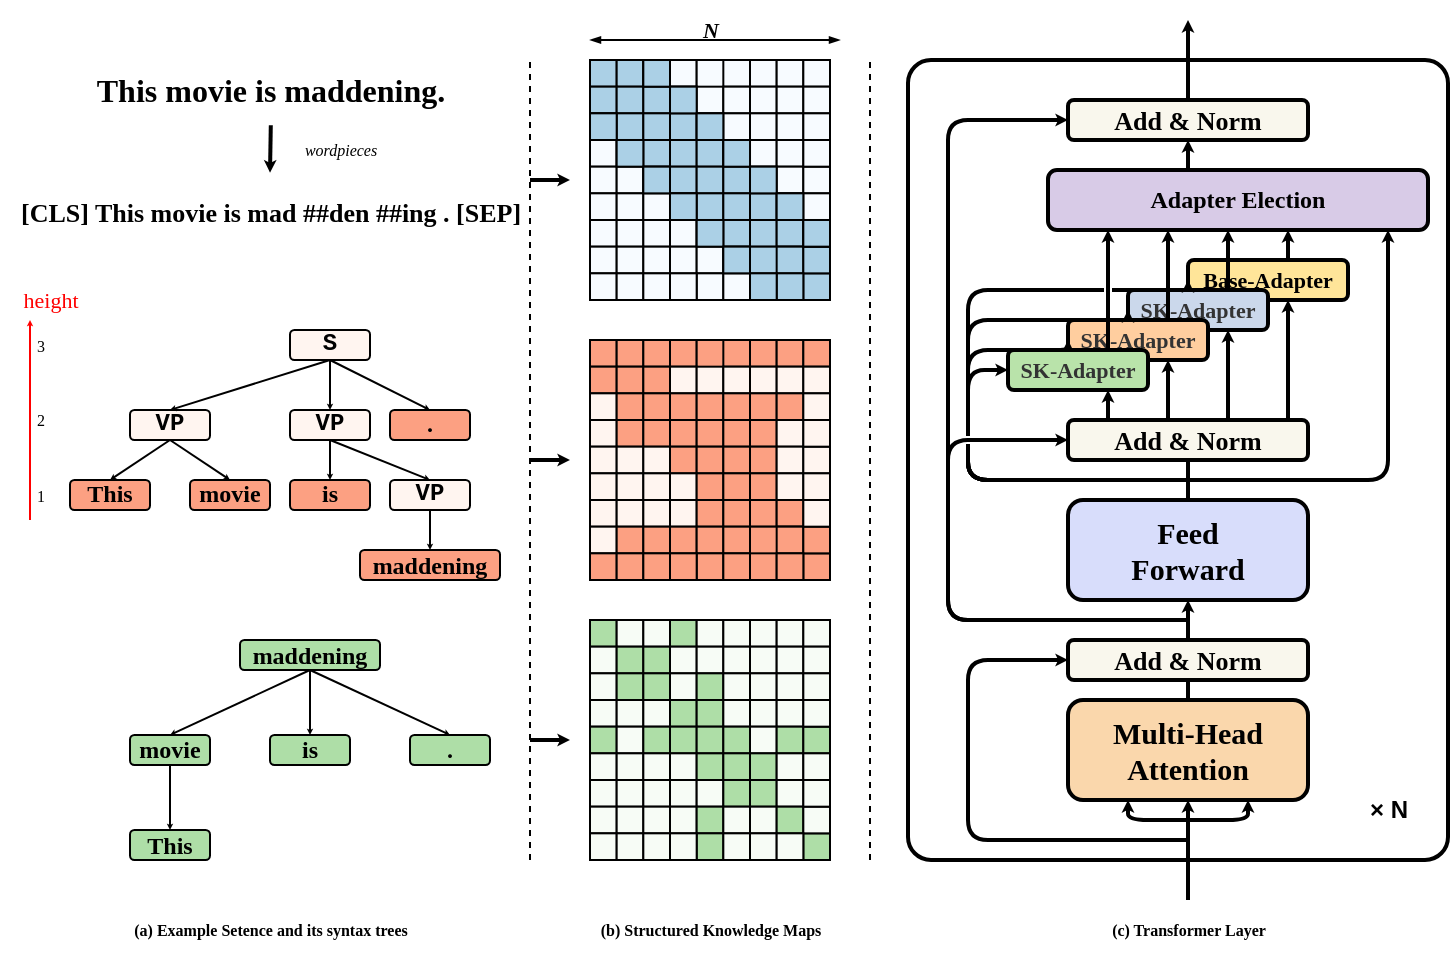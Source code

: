 <mxfile version="20.8.8" type="github">
  <diagram id="zIpmrHKljPA6NFoTWR1B" name="第 1 页">
    <mxGraphModel dx="1434" dy="788" grid="1" gridSize="10" guides="1" tooltips="1" connect="1" arrows="1" fold="1" page="1" pageScale="1" pageWidth="827" pageHeight="1169" math="0" shadow="0">
      <root>
        <mxCell id="0" />
        <mxCell id="1" parent="0" />
        <mxCell id="W2sbJVuLxVVdnoPz6O2E-69" value="" style="rounded=1;whiteSpace=wrap;html=1;fillStyle=auto;strokeWidth=2;fontFamily=Times New Roman;fontSize=11;gradientDirection=north;glass=0;arcSize=23;absoluteArcSize=1;fillColor=default;strokeColor=#000000;" parent="1" vertex="1">
          <mxGeometry x="494" y="210" width="270" height="400" as="geometry" />
        </mxCell>
        <mxCell id="W2sbJVuLxVVdnoPz6O2E-37" value="" style="edgeStyle=orthogonalEdgeStyle;elbow=vertical;strokeWidth=2;endArrow=classic;endFill=0;fontStyle=1;strokeColor=#000000;endSize=0;startSize=4;entryX=0;entryY=0.5;entryDx=0;entryDy=0;jumpStyle=none;jumpSize=2;" parent="1" target="W2sbJVuLxVVdnoPz6O2E-27" edge="1">
          <mxGeometry x="752" y="345" width="100" height="100" as="geometry">
            <mxPoint x="634" y="490" as="sourcePoint" />
            <mxPoint x="694" y="390" as="targetPoint" />
            <Array as="points">
              <mxPoint x="514" y="490" />
              <mxPoint x="514" y="400" />
            </Array>
          </mxGeometry>
        </mxCell>
        <mxCell id="Ji0CEcyrEnFxUZOUWHjL-1" value="&lt;span style=&quot;font-size: 11px;&quot;&gt;&lt;font style=&quot;font-size: 15px;&quot; face=&quot;Times New Roman&quot;&gt;&lt;b&gt;Multi-Head&lt;br style=&quot;&quot;&gt;Attention&lt;/b&gt;&lt;/font&gt;&lt;/span&gt;" style="rounded=1;whiteSpace=wrap;html=1;fillColor=#fad7ac;strokeColor=#000000;strokeWidth=2;" parent="1" vertex="1">
          <mxGeometry x="574" y="530" width="120" height="50" as="geometry" />
        </mxCell>
        <mxCell id="Ji0CEcyrEnFxUZOUWHjL-2" value="&lt;b&gt;Add &amp;amp; Norm&lt;/b&gt;" style="rounded=1;whiteSpace=wrap;html=1;strokeColor=#000000;strokeWidth=2;fontFamily=Times New Roman;fontSize=13;fillColor=#f9f7ed;" parent="1" vertex="1">
          <mxGeometry x="574" y="500" width="120" height="20" as="geometry" />
        </mxCell>
        <mxCell id="Ji0CEcyrEnFxUZOUWHjL-3" value="&lt;font style=&quot;font-size: 15px;&quot; face=&quot;Times New Roman&quot;&gt;&lt;b&gt;&lt;span style=&quot;&quot;&gt;Feed&lt;br&gt;&lt;/span&gt;Forward&lt;/b&gt;&lt;/font&gt;" style="rounded=1;whiteSpace=wrap;html=1;fillColor=#D8DDFB;strokeColor=#000000;strokeWidth=2;" parent="1" vertex="1">
          <mxGeometry x="574" y="430" width="120" height="50" as="geometry" />
        </mxCell>
        <mxCell id="Ji0CEcyrEnFxUZOUWHjL-5" value="&lt;b&gt;Add &amp;amp; Norm&lt;/b&gt;" style="rounded=1;whiteSpace=wrap;html=1;strokeColor=#000000;strokeWidth=2;fontFamily=Times New Roman;fontSize=13;fillColor=#f9f7ed;" parent="1" vertex="1">
          <mxGeometry x="574" y="230" width="120" height="20" as="geometry" />
        </mxCell>
        <mxCell id="W2sbJVuLxVVdnoPz6O2E-4" value="" style="edgeStyle=orthogonalEdgeStyle;elbow=vertical;strokeWidth=2;endArrow=classic;endFill=0;fontStyle=1;strokeColor=#000000;entryX=0;entryY=0.5;entryDx=0;entryDy=0;endSize=0;startSize=4;" parent="1" target="Ji0CEcyrEnFxUZOUWHjL-2" edge="1">
          <mxGeometry x="472" y="525" width="100" height="100" as="geometry">
            <mxPoint x="634" y="600" as="sourcePoint" />
            <mxPoint x="835" y="630" as="targetPoint" />
            <Array as="points">
              <mxPoint x="524" y="600" />
              <mxPoint x="524" y="510" />
            </Array>
          </mxGeometry>
        </mxCell>
        <mxCell id="W2sbJVuLxVVdnoPz6O2E-5" value="" style="edgeStyle=elbowEdgeStyle;elbow=vertical;strokeWidth=2;endArrow=classic;endFill=0;fontStyle=1;strokeColor=#000000;entryX=0.75;entryY=1;entryDx=0;entryDy=0;endSize=0;startSize=4;" parent="1" target="Ji0CEcyrEnFxUZOUWHjL-1" edge="1">
          <mxGeometry x="457" y="535" width="100" height="100" as="geometry">
            <mxPoint x="634" y="590" as="sourcePoint" />
            <mxPoint x="820" y="640" as="targetPoint" />
            <Array as="points">
              <mxPoint x="664" y="590" />
              <mxPoint x="1117" y="695" />
            </Array>
          </mxGeometry>
        </mxCell>
        <mxCell id="W2sbJVuLxVVdnoPz6O2E-6" value="" style="edgeStyle=elbowEdgeStyle;elbow=vertical;strokeWidth=2;endArrow=classic;endFill=0;fontStyle=1;strokeColor=#000000;entryX=0.25;entryY=1;entryDx=0;entryDy=0;endSize=0;startSize=4;" parent="1" target="Ji0CEcyrEnFxUZOUWHjL-1" edge="1">
          <mxGeometry x="382" y="525" width="100" height="100" as="geometry">
            <mxPoint x="634" y="590" as="sourcePoint" />
            <mxPoint x="745" y="630" as="targetPoint" />
            <Array as="points">
              <mxPoint x="604" y="590" />
              <mxPoint x="1042" y="685" />
            </Array>
          </mxGeometry>
        </mxCell>
        <mxCell id="W2sbJVuLxVVdnoPz6O2E-7" value="" style="edgeStyle=elbowEdgeStyle;elbow=vertical;strokeWidth=2;endArrow=classic;endFill=0;fontStyle=1;strokeColor=#000000;entryX=0.5;entryY=1;entryDx=0;entryDy=0;endSize=0;startSize=4;" parent="1" target="Ji0CEcyrEnFxUZOUWHjL-1" edge="1">
          <mxGeometry x="352" y="540" width="100" height="100" as="geometry">
            <mxPoint x="634" y="630" as="sourcePoint" />
            <mxPoint x="715" y="645" as="targetPoint" />
            <Array as="points" />
          </mxGeometry>
        </mxCell>
        <mxCell id="W2sbJVuLxVVdnoPz6O2E-8" value="" style="edgeStyle=orthogonalEdgeStyle;elbow=vertical;strokeWidth=2;endArrow=none;endFill=0;fontStyle=1;strokeColor=#000000;endSize=0;startSize=4;exitX=0.5;exitY=0;exitDx=0;exitDy=0;" parent="1" source="Ji0CEcyrEnFxUZOUWHjL-1" edge="1">
          <mxGeometry x="682" y="525" width="100" height="100" as="geometry">
            <mxPoint x="844" y="570" as="sourcePoint" />
            <mxPoint x="634" y="520" as="targetPoint" />
          </mxGeometry>
        </mxCell>
        <mxCell id="W2sbJVuLxVVdnoPz6O2E-9" value="" style="edgeStyle=orthogonalEdgeStyle;elbow=vertical;strokeWidth=2;endArrow=classic;endFill=0;fontStyle=1;strokeColor=#000000;entryX=0.5;entryY=1;entryDx=0;entryDy=0;endSize=0;startSize=4;exitX=0.5;exitY=0;exitDx=0;exitDy=0;" parent="1" source="Ji0CEcyrEnFxUZOUWHjL-2" target="Ji0CEcyrEnFxUZOUWHjL-3" edge="1">
          <mxGeometry x="722" y="425" width="100" height="100" as="geometry">
            <mxPoint x="884" y="460" as="sourcePoint" />
            <mxPoint x="824" y="380" as="targetPoint" />
          </mxGeometry>
        </mxCell>
        <mxCell id="W2sbJVuLxVVdnoPz6O2E-14" value="" style="edgeStyle=orthogonalEdgeStyle;elbow=vertical;strokeWidth=2;endArrow=none;endFill=0;fontStyle=1;strokeColor=#000000;entryX=0.5;entryY=1;entryDx=0;entryDy=0;endSize=0;startSize=4;exitX=0.5;exitY=0;exitDx=0;exitDy=0;" parent="1" source="Ji0CEcyrEnFxUZOUWHjL-3" target="W2sbJVuLxVVdnoPz6O2E-27" edge="1">
          <mxGeometry x="732" y="435" width="100" height="100" as="geometry">
            <mxPoint x="894" y="470" as="sourcePoint" />
            <mxPoint x="834" y="390" as="targetPoint" />
          </mxGeometry>
        </mxCell>
        <mxCell id="W2sbJVuLxVVdnoPz6O2E-17" value="" style="edgeStyle=orthogonalEdgeStyle;elbow=vertical;strokeWidth=2;endArrow=classic;endFill=0;fontStyle=1;strokeColor=#000000;entryX=0;entryY=0.5;entryDx=0;entryDy=0;endSize=0;startSize=4;" parent="1" target="Ji0CEcyrEnFxUZOUWHjL-5" edge="1">
          <mxGeometry x="642" y="455" width="100" height="100" as="geometry">
            <mxPoint x="634" y="490" as="sourcePoint" />
            <mxPoint x="744" y="410" as="targetPoint" />
            <Array as="points">
              <mxPoint x="514" y="490" />
              <mxPoint x="514" y="240" />
            </Array>
          </mxGeometry>
        </mxCell>
        <mxCell id="W2sbJVuLxVVdnoPz6O2E-22" value="&lt;b style=&quot;font-size: 11px;&quot;&gt;&lt;font face=&quot;Times New Roman&quot; style=&quot;font-size: 11px;&quot;&gt;Base-Adapter&lt;/font&gt;&lt;/b&gt;" style="rounded=1;whiteSpace=wrap;html=1;align=center;fillColor=#FFE599;strokeWidth=2;rotation=0;strokeColor=#000000;fontSize=11;" parent="1" vertex="1">
          <mxGeometry x="634" y="310" width="80" height="20" as="geometry" />
        </mxCell>
        <mxCell id="W2sbJVuLxVVdnoPz6O2E-21" value="&lt;b style=&quot;border-color: var(--border-color); color: rgb(51, 51, 51); font-family: &amp;quot;Times New Roman&amp;quot;; font-size: 11px;&quot;&gt;SK-Adapter&lt;/b&gt;" style="rounded=1;whiteSpace=wrap;html=1;align=center;fillColor=#cbd8eb;strokeWidth=2;strokeColor=#000000;fontSize=11;" parent="1" vertex="1">
          <mxGeometry x="604" y="325" width="70" height="20" as="geometry" />
        </mxCell>
        <mxCell id="W2sbJVuLxVVdnoPz6O2E-20" value="&lt;b style=&quot;border-color: var(--border-color); color: rgb(51, 51, 51); font-family: &amp;quot;Times New Roman&amp;quot;; font-size: 11px;&quot;&gt;SK-Adapter&lt;/b&gt;" style="rounded=1;whiteSpace=wrap;html=1;align=center;fillColor=#FFCE9F;strokeColor=#000000;strokeWidth=2;rotation=0;fontSize=11;" parent="1" vertex="1">
          <mxGeometry x="574" y="340" width="70" height="20" as="geometry" />
        </mxCell>
        <mxCell id="W2sbJVuLxVVdnoPz6O2E-65" value="" style="edgeStyle=orthogonalEdgeStyle;elbow=vertical;strokeWidth=2;endArrow=classic;endFill=0;fontStyle=1;strokeColor=#000000;endSize=0;startSize=4;entryX=0;entryY=0.5;entryDx=0;entryDy=0;jumpStyle=gap;jumpSize=2;" parent="1" target="W2sbJVuLxVVdnoPz6O2E-20" edge="1">
          <mxGeometry x="952" y="284.98" width="100" height="100" as="geometry">
            <mxPoint x="634" y="420" as="sourcePoint" />
            <mxPoint x="894" y="339.98" as="targetPoint" />
            <Array as="points">
              <mxPoint x="524" y="420" />
              <mxPoint x="524" y="355" />
            </Array>
          </mxGeometry>
        </mxCell>
        <mxCell id="W2sbJVuLxVVdnoPz6O2E-18" value="&lt;font face=&quot;Times New Roman&quot; style=&quot;font-size: 11px;&quot;&gt;&lt;b style=&quot;font-size: 11px;&quot;&gt;SK-Adapter&lt;/b&gt;&lt;/font&gt;" style="rounded=1;whiteSpace=wrap;html=1;align=center;fillColor=#B9E3AA;fillStyle=auto;gradientDirection=north;fontColor=#333333;strokeColor=#000000;strokeWidth=2;fontSize=11;" parent="1" vertex="1">
          <mxGeometry x="544" y="355" width="70" height="20" as="geometry" />
        </mxCell>
        <mxCell id="W2sbJVuLxVVdnoPz6O2E-27" value="&lt;b&gt;Add &amp;amp; Norm&lt;/b&gt;" style="rounded=1;whiteSpace=wrap;html=1;strokeColor=#000000;strokeWidth=2;fontFamily=Times New Roman;fontSize=13;fillColor=#f9f7ed;" parent="1" vertex="1">
          <mxGeometry x="574" y="390" width="120" height="20" as="geometry" />
        </mxCell>
        <mxCell id="W2sbJVuLxVVdnoPz6O2E-36" value="&lt;b&gt;Adapter Election&lt;/b&gt;" style="rounded=1;whiteSpace=wrap;html=1;fillStyle=auto;strokeColor=#000000;strokeWidth=2;fontFamily=Times New Roman;fillColor=#D8CBE7;gradientDirection=north;" parent="1" vertex="1">
          <mxGeometry x="564" y="265" width="190" height="30" as="geometry" />
        </mxCell>
        <mxCell id="W2sbJVuLxVVdnoPz6O2E-38" value="" style="edgeStyle=orthogonalEdgeStyle;elbow=vertical;strokeWidth=2;endArrow=classic;endFill=0;fontStyle=1;strokeColor=#000000;endSize=0;startSize=4;exitX=0.5;exitY=0;exitDx=0;exitDy=0;" parent="1" source="Ji0CEcyrEnFxUZOUWHjL-5" edge="1">
          <mxGeometry x="762" y="355" width="100" height="100" as="geometry">
            <mxPoint x="924" y="390" as="sourcePoint" />
            <mxPoint x="634" y="190" as="targetPoint" />
          </mxGeometry>
        </mxCell>
        <mxCell id="W2sbJVuLxVVdnoPz6O2E-63" value="" style="elbow=vertical;strokeWidth=2;endArrow=classic;endFill=0;fontStyle=1;strokeColor=#000000;endSize=0;startSize=4;" parent="1" edge="1">
          <mxGeometry x="531.76" y="235" width="100" height="100" as="geometry">
            <mxPoint x="634" y="265" as="sourcePoint" />
            <mxPoint x="634" y="250" as="targetPoint" />
          </mxGeometry>
        </mxCell>
        <mxCell id="W2sbJVuLxVVdnoPz6O2E-64" value="" style="edgeStyle=orthogonalEdgeStyle;elbow=vertical;strokeWidth=2;endArrow=classic;endFill=0;fontStyle=1;strokeColor=#000000;endSize=0;startSize=4;entryX=0;entryY=0.5;entryDx=0;entryDy=0;jumpStyle=gap;jumpSize=2;" parent="1" target="W2sbJVuLxVVdnoPz6O2E-18" edge="1">
          <mxGeometry x="882" y="334.98" width="100" height="100" as="geometry">
            <mxPoint x="634" y="420" as="sourcePoint" />
            <mxPoint x="824" y="389.98" as="targetPoint" />
            <Array as="points">
              <mxPoint x="524" y="420" />
              <mxPoint x="524" y="365" />
            </Array>
          </mxGeometry>
        </mxCell>
        <mxCell id="674ryOGhswU-Gjs8rszS-2" value="" style="edgeStyle=orthogonalEdgeStyle;elbow=vertical;strokeWidth=2;endArrow=classic;endFill=0;fontStyle=1;strokeColor=#000000;endSize=0;startSize=4;" parent="1" target="W2sbJVuLxVVdnoPz6O2E-36" edge="1">
          <mxGeometry x="825.97" y="374.55" width="100" height="100" as="geometry">
            <mxPoint x="633.97" y="420" as="sourcePoint" />
            <mxPoint x="714" y="300" as="targetPoint" />
            <Array as="points">
              <mxPoint x="734" y="420" />
            </Array>
          </mxGeometry>
        </mxCell>
        <mxCell id="674ryOGhswU-Gjs8rszS-3" value="&lt;b&gt;× N&lt;/b&gt;" style="text;html=1;align=center;verticalAlign=middle;resizable=0;points=[];autosize=1;strokeColor=none;fillColor=none;" parent="1" vertex="1">
          <mxGeometry x="714" y="570" width="40" height="30" as="geometry" />
        </mxCell>
        <mxCell id="NBOihjwnFuiglqKmaTOZ-264" value="" style="group;strokeColor=#000000;strokeWidth=1;" parent="1" vertex="1" connectable="0">
          <mxGeometry x="335" y="490" width="120" height="120" as="geometry" />
        </mxCell>
        <mxCell id="NBOihjwnFuiglqKmaTOZ-1" value="" style="whiteSpace=wrap;html=1;aspect=fixed;strokeWidth=1;fillColor=#AEDEA7;strokeColor=#000000;" parent="NBOihjwnFuiglqKmaTOZ-264" vertex="1">
          <mxGeometry width="13.333" height="13.333" as="geometry" />
        </mxCell>
        <mxCell id="NBOihjwnFuiglqKmaTOZ-2" value="" style="whiteSpace=wrap;html=1;aspect=fixed;strokeWidth=1;fillColor=#F7FCF6;strokeColor=#000000;" parent="NBOihjwnFuiglqKmaTOZ-264" vertex="1">
          <mxGeometry x="13.333" width="13.333" height="13.333" as="geometry" />
        </mxCell>
        <mxCell id="NBOihjwnFuiglqKmaTOZ-3" value="" style="whiteSpace=wrap;html=1;aspect=fixed;strokeWidth=1;fillColor=#F7FCF6;strokeColor=#000000;" parent="NBOihjwnFuiglqKmaTOZ-264" vertex="1">
          <mxGeometry x="26.667" width="13.333" height="13.333" as="geometry" />
        </mxCell>
        <mxCell id="NBOihjwnFuiglqKmaTOZ-4" value="" style="whiteSpace=wrap;html=1;aspect=fixed;strokeWidth=1;fillColor=#AEDEA7;strokeColor=#000000;" parent="NBOihjwnFuiglqKmaTOZ-264" vertex="1">
          <mxGeometry x="40" width="13.333" height="13.333" as="geometry" />
        </mxCell>
        <mxCell id="NBOihjwnFuiglqKmaTOZ-6" value="" style="whiteSpace=wrap;html=1;aspect=fixed;strokeWidth=1;fillColor=#F7FCF6;strokeColor=#000000;" parent="NBOihjwnFuiglqKmaTOZ-264" vertex="1">
          <mxGeometry x="53.333" width="13.333" height="13.333" as="geometry" />
        </mxCell>
        <mxCell id="NBOihjwnFuiglqKmaTOZ-7" value="" style="whiteSpace=wrap;html=1;aspect=fixed;strokeWidth=1;fillColor=#F7FCF6;strokeColor=#000000;" parent="NBOihjwnFuiglqKmaTOZ-264" vertex="1">
          <mxGeometry x="66.667" width="13.333" height="13.333" as="geometry" />
        </mxCell>
        <mxCell id="NBOihjwnFuiglqKmaTOZ-8" value="" style="whiteSpace=wrap;html=1;aspect=fixed;strokeWidth=1;fillColor=#F7FCF6;strokeColor=#000000;" parent="NBOihjwnFuiglqKmaTOZ-264" vertex="1">
          <mxGeometry x="80" width="13.333" height="13.333" as="geometry" />
        </mxCell>
        <mxCell id="NBOihjwnFuiglqKmaTOZ-9" value="" style="whiteSpace=wrap;html=1;aspect=fixed;strokeWidth=1;fillColor=#F7FCF6;strokeColor=#000000;" parent="NBOihjwnFuiglqKmaTOZ-264" vertex="1">
          <mxGeometry x="93.333" width="13.333" height="13.333" as="geometry" />
        </mxCell>
        <mxCell id="NBOihjwnFuiglqKmaTOZ-10" value="" style="whiteSpace=wrap;html=1;aspect=fixed;strokeWidth=1;fillColor=#F7FCF6;strokeColor=#000000;" parent="NBOihjwnFuiglqKmaTOZ-264" vertex="1">
          <mxGeometry y="13.333" width="13.333" height="13.333" as="geometry" />
        </mxCell>
        <mxCell id="NBOihjwnFuiglqKmaTOZ-11" value="" style="whiteSpace=wrap;html=1;aspect=fixed;strokeWidth=1;fillColor=#AEDEA7;strokeColor=#000000;" parent="NBOihjwnFuiglqKmaTOZ-264" vertex="1">
          <mxGeometry x="13.333" y="13.333" width="13.333" height="13.333" as="geometry" />
        </mxCell>
        <mxCell id="NBOihjwnFuiglqKmaTOZ-12" value="" style="whiteSpace=wrap;html=1;aspect=fixed;strokeWidth=1;fillColor=#AEDEA7;strokeColor=#000000;" parent="NBOihjwnFuiglqKmaTOZ-264" vertex="1">
          <mxGeometry x="26.667" y="13.333" width="13.333" height="13.333" as="geometry" />
        </mxCell>
        <mxCell id="NBOihjwnFuiglqKmaTOZ-13" value="" style="whiteSpace=wrap;html=1;aspect=fixed;strokeWidth=1;fillColor=#F7FCF6;strokeColor=#000000;" parent="NBOihjwnFuiglqKmaTOZ-264" vertex="1">
          <mxGeometry x="40" y="13.333" width="13.333" height="13.333" as="geometry" />
        </mxCell>
        <mxCell id="NBOihjwnFuiglqKmaTOZ-14" value="" style="whiteSpace=wrap;html=1;aspect=fixed;strokeWidth=1;fillColor=#F7FCF6;strokeColor=#000000;" parent="NBOihjwnFuiglqKmaTOZ-264" vertex="1">
          <mxGeometry x="53.333" y="13.333" width="13.333" height="13.333" as="geometry" />
        </mxCell>
        <mxCell id="NBOihjwnFuiglqKmaTOZ-15" value="" style="whiteSpace=wrap;html=1;aspect=fixed;strokeWidth=1;fillColor=#F7FCF6;strokeColor=#000000;" parent="NBOihjwnFuiglqKmaTOZ-264" vertex="1">
          <mxGeometry x="66.667" y="13.333" width="13.333" height="13.333" as="geometry" />
        </mxCell>
        <mxCell id="NBOihjwnFuiglqKmaTOZ-16" value="" style="whiteSpace=wrap;html=1;aspect=fixed;strokeWidth=1;fillColor=#F7FCF6;strokeColor=#000000;" parent="NBOihjwnFuiglqKmaTOZ-264" vertex="1">
          <mxGeometry x="80" y="13.333" width="13.333" height="13.333" as="geometry" />
        </mxCell>
        <mxCell id="NBOihjwnFuiglqKmaTOZ-17" value="" style="whiteSpace=wrap;html=1;aspect=fixed;strokeWidth=1;fillColor=#F7FCF6;strokeColor=#000000;" parent="NBOihjwnFuiglqKmaTOZ-264" vertex="1">
          <mxGeometry x="93.333" y="13.333" width="13.333" height="13.333" as="geometry" />
        </mxCell>
        <mxCell id="NBOihjwnFuiglqKmaTOZ-18" value="" style="whiteSpace=wrap;html=1;aspect=fixed;strokeWidth=1;fillColor=#F7FCF6;strokeColor=#000000;" parent="NBOihjwnFuiglqKmaTOZ-264" vertex="1">
          <mxGeometry y="26.667" width="13.333" height="13.333" as="geometry" />
        </mxCell>
        <mxCell id="NBOihjwnFuiglqKmaTOZ-19" value="" style="whiteSpace=wrap;html=1;aspect=fixed;strokeWidth=1;fillColor=#AEDEA7;strokeColor=#000000;" parent="NBOihjwnFuiglqKmaTOZ-264" vertex="1">
          <mxGeometry x="13.333" y="26.667" width="13.333" height="13.333" as="geometry" />
        </mxCell>
        <mxCell id="NBOihjwnFuiglqKmaTOZ-20" value="" style="whiteSpace=wrap;html=1;aspect=fixed;strokeWidth=1;fillColor=#AEDEA7;strokeColor=#000000;" parent="NBOihjwnFuiglqKmaTOZ-264" vertex="1">
          <mxGeometry x="26.667" y="26.667" width="13.333" height="13.333" as="geometry" />
        </mxCell>
        <mxCell id="NBOihjwnFuiglqKmaTOZ-21" value="" style="whiteSpace=wrap;html=1;aspect=fixed;strokeWidth=1;fillColor=#F7FCF6;strokeColor=#000000;" parent="NBOihjwnFuiglqKmaTOZ-264" vertex="1">
          <mxGeometry x="40" y="26.667" width="13.333" height="13.333" as="geometry" />
        </mxCell>
        <mxCell id="NBOihjwnFuiglqKmaTOZ-22" value="" style="whiteSpace=wrap;html=1;aspect=fixed;strokeWidth=1;fillColor=#AEDEA7;strokeColor=#000000;" parent="NBOihjwnFuiglqKmaTOZ-264" vertex="1">
          <mxGeometry x="53.333" y="26.667" width="13.333" height="13.333" as="geometry" />
        </mxCell>
        <mxCell id="NBOihjwnFuiglqKmaTOZ-23" value="" style="whiteSpace=wrap;html=1;aspect=fixed;strokeWidth=1;fillColor=#F7FCF6;strokeColor=#000000;" parent="NBOihjwnFuiglqKmaTOZ-264" vertex="1">
          <mxGeometry x="66.667" y="26.667" width="13.333" height="13.333" as="geometry" />
        </mxCell>
        <mxCell id="NBOihjwnFuiglqKmaTOZ-24" value="" style="whiteSpace=wrap;html=1;aspect=fixed;strokeWidth=1;fillColor=#F7FCF6;strokeColor=#000000;" parent="NBOihjwnFuiglqKmaTOZ-264" vertex="1">
          <mxGeometry x="80" y="26.667" width="13.333" height="13.333" as="geometry" />
        </mxCell>
        <mxCell id="NBOihjwnFuiglqKmaTOZ-25" value="" style="whiteSpace=wrap;html=1;aspect=fixed;strokeWidth=1;fillColor=#F7FCF6;strokeColor=#000000;" parent="NBOihjwnFuiglqKmaTOZ-264" vertex="1">
          <mxGeometry x="93.333" y="26.667" width="13.333" height="13.333" as="geometry" />
        </mxCell>
        <mxCell id="NBOihjwnFuiglqKmaTOZ-26" value="" style="whiteSpace=wrap;html=1;aspect=fixed;strokeWidth=1;fillColor=#F7FCF6;strokeColor=#000000;" parent="NBOihjwnFuiglqKmaTOZ-264" vertex="1">
          <mxGeometry y="40" width="13.333" height="13.333" as="geometry" />
        </mxCell>
        <mxCell id="NBOihjwnFuiglqKmaTOZ-27" value="" style="whiteSpace=wrap;html=1;aspect=fixed;strokeWidth=1;fillColor=#F7FCF6;strokeColor=#000000;" parent="NBOihjwnFuiglqKmaTOZ-264" vertex="1">
          <mxGeometry x="13.333" y="40" width="13.333" height="13.333" as="geometry" />
        </mxCell>
        <mxCell id="NBOihjwnFuiglqKmaTOZ-28" value="" style="whiteSpace=wrap;html=1;aspect=fixed;strokeWidth=1;fillColor=#F7FCF6;strokeColor=#000000;" parent="NBOihjwnFuiglqKmaTOZ-264" vertex="1">
          <mxGeometry x="26.667" y="40" width="13.333" height="13.333" as="geometry" />
        </mxCell>
        <mxCell id="NBOihjwnFuiglqKmaTOZ-29" value="" style="whiteSpace=wrap;html=1;aspect=fixed;strokeWidth=1;fillColor=#AEDEA7;strokeColor=#000000;" parent="NBOihjwnFuiglqKmaTOZ-264" vertex="1">
          <mxGeometry x="40" y="40" width="13.333" height="13.333" as="geometry" />
        </mxCell>
        <mxCell id="NBOihjwnFuiglqKmaTOZ-30" value="" style="whiteSpace=wrap;html=1;aspect=fixed;strokeWidth=1;fillColor=#AEDEA7;strokeColor=#000000;" parent="NBOihjwnFuiglqKmaTOZ-264" vertex="1">
          <mxGeometry x="53.333" y="40" width="13.333" height="13.333" as="geometry" />
        </mxCell>
        <mxCell id="NBOihjwnFuiglqKmaTOZ-31" value="" style="whiteSpace=wrap;html=1;aspect=fixed;strokeWidth=1;fillColor=#F7FCF6;strokeColor=#000000;" parent="NBOihjwnFuiglqKmaTOZ-264" vertex="1">
          <mxGeometry x="66.667" y="40" width="13.333" height="13.333" as="geometry" />
        </mxCell>
        <mxCell id="NBOihjwnFuiglqKmaTOZ-32" value="" style="whiteSpace=wrap;html=1;aspect=fixed;strokeWidth=1;fillColor=#F7FCF6;strokeColor=#000000;" parent="NBOihjwnFuiglqKmaTOZ-264" vertex="1">
          <mxGeometry x="80" y="40" width="13.333" height="13.333" as="geometry" />
        </mxCell>
        <mxCell id="NBOihjwnFuiglqKmaTOZ-33" value="" style="whiteSpace=wrap;html=1;aspect=fixed;strokeWidth=1;fillColor=#F7FCF6;strokeColor=#000000;" parent="NBOihjwnFuiglqKmaTOZ-264" vertex="1">
          <mxGeometry x="93.333" y="40" width="13.333" height="13.333" as="geometry" />
        </mxCell>
        <mxCell id="NBOihjwnFuiglqKmaTOZ-34" value="" style="whiteSpace=wrap;html=1;aspect=fixed;strokeWidth=1;fillColor=#AEDEA7;strokeColor=#000000;" parent="NBOihjwnFuiglqKmaTOZ-264" vertex="1">
          <mxGeometry y="53.333" width="13.333" height="13.333" as="geometry" />
        </mxCell>
        <mxCell id="NBOihjwnFuiglqKmaTOZ-35" value="" style="whiteSpace=wrap;html=1;aspect=fixed;strokeWidth=1;fillColor=#F7FCF6;strokeColor=#000000;" parent="NBOihjwnFuiglqKmaTOZ-264" vertex="1">
          <mxGeometry x="13.333" y="53.333" width="13.333" height="13.333" as="geometry" />
        </mxCell>
        <mxCell id="NBOihjwnFuiglqKmaTOZ-36" value="" style="whiteSpace=wrap;html=1;aspect=fixed;strokeWidth=1;fillColor=#AEDEA7;strokeColor=#000000;" parent="NBOihjwnFuiglqKmaTOZ-264" vertex="1">
          <mxGeometry x="26.667" y="53.333" width="13.333" height="13.333" as="geometry" />
        </mxCell>
        <mxCell id="NBOihjwnFuiglqKmaTOZ-37" value="" style="whiteSpace=wrap;html=1;aspect=fixed;strokeWidth=1;fillColor=#AEDEA7;strokeColor=#000000;" parent="NBOihjwnFuiglqKmaTOZ-264" vertex="1">
          <mxGeometry x="40" y="53.333" width="13.333" height="13.333" as="geometry" />
        </mxCell>
        <mxCell id="NBOihjwnFuiglqKmaTOZ-38" value="" style="whiteSpace=wrap;html=1;aspect=fixed;strokeWidth=1;fillColor=#AEDEA7;strokeColor=#000000;" parent="NBOihjwnFuiglqKmaTOZ-264" vertex="1">
          <mxGeometry x="53.333" y="53.333" width="13.333" height="13.333" as="geometry" />
        </mxCell>
        <mxCell id="NBOihjwnFuiglqKmaTOZ-39" value="" style="whiteSpace=wrap;html=1;aspect=fixed;strokeWidth=1;fillColor=#AEDEA7;strokeColor=#000000;" parent="NBOihjwnFuiglqKmaTOZ-264" vertex="1">
          <mxGeometry x="66.667" y="53.333" width="13.333" height="13.333" as="geometry" />
        </mxCell>
        <mxCell id="NBOihjwnFuiglqKmaTOZ-40" value="" style="whiteSpace=wrap;html=1;aspect=fixed;strokeWidth=1;fillColor=#F7FCF6;strokeColor=#000000;" parent="NBOihjwnFuiglqKmaTOZ-264" vertex="1">
          <mxGeometry x="80" y="53.333" width="13.333" height="13.333" as="geometry" />
        </mxCell>
        <mxCell id="NBOihjwnFuiglqKmaTOZ-41" value="" style="whiteSpace=wrap;html=1;aspect=fixed;strokeWidth=1;fillColor=#AEDEA7;strokeColor=#000000;" parent="NBOihjwnFuiglqKmaTOZ-264" vertex="1">
          <mxGeometry x="93.333" y="53.333" width="13.333" height="13.333" as="geometry" />
        </mxCell>
        <mxCell id="NBOihjwnFuiglqKmaTOZ-42" value="" style="whiteSpace=wrap;html=1;aspect=fixed;strokeWidth=1;fillColor=#F7FCF6;strokeColor=#000000;" parent="NBOihjwnFuiglqKmaTOZ-264" vertex="1">
          <mxGeometry y="66.667" width="13.333" height="13.333" as="geometry" />
        </mxCell>
        <mxCell id="NBOihjwnFuiglqKmaTOZ-43" value="" style="whiteSpace=wrap;html=1;aspect=fixed;strokeWidth=1;fillColor=#F7FCF6;strokeColor=#000000;" parent="NBOihjwnFuiglqKmaTOZ-264" vertex="1">
          <mxGeometry x="13.333" y="66.667" width="13.333" height="13.333" as="geometry" />
        </mxCell>
        <mxCell id="NBOihjwnFuiglqKmaTOZ-44" value="" style="whiteSpace=wrap;html=1;aspect=fixed;strokeWidth=1;fillColor=#F7FCF6;strokeColor=#000000;" parent="NBOihjwnFuiglqKmaTOZ-264" vertex="1">
          <mxGeometry x="26.667" y="66.667" width="13.333" height="13.333" as="geometry" />
        </mxCell>
        <mxCell id="NBOihjwnFuiglqKmaTOZ-45" value="" style="whiteSpace=wrap;html=1;aspect=fixed;strokeWidth=1;fillColor=#F7FCF6;strokeColor=#000000;" parent="NBOihjwnFuiglqKmaTOZ-264" vertex="1">
          <mxGeometry x="40" y="66.667" width="13.333" height="13.333" as="geometry" />
        </mxCell>
        <mxCell id="NBOihjwnFuiglqKmaTOZ-46" value="" style="whiteSpace=wrap;html=1;aspect=fixed;strokeWidth=1;fillColor=#AEDEA7;direction=south;strokeColor=#000000;" parent="NBOihjwnFuiglqKmaTOZ-264" vertex="1">
          <mxGeometry x="53.333" y="66.667" width="13.333" height="13.333" as="geometry" />
        </mxCell>
        <mxCell id="NBOihjwnFuiglqKmaTOZ-47" value="" style="whiteSpace=wrap;html=1;aspect=fixed;strokeWidth=1;fillColor=#AEDEA7;strokeColor=#000000;" parent="NBOihjwnFuiglqKmaTOZ-264" vertex="1">
          <mxGeometry x="66.667" y="66.667" width="13.333" height="13.333" as="geometry" />
        </mxCell>
        <mxCell id="NBOihjwnFuiglqKmaTOZ-48" value="" style="whiteSpace=wrap;html=1;aspect=fixed;strokeWidth=1;fillColor=#AEDEA7;strokeColor=#000000;" parent="NBOihjwnFuiglqKmaTOZ-264" vertex="1">
          <mxGeometry x="80" y="66.667" width="13.333" height="13.333" as="geometry" />
        </mxCell>
        <mxCell id="NBOihjwnFuiglqKmaTOZ-49" value="" style="whiteSpace=wrap;html=1;aspect=fixed;strokeWidth=1;fillColor=#F7FCF6;strokeColor=#000000;" parent="NBOihjwnFuiglqKmaTOZ-264" vertex="1">
          <mxGeometry x="93.333" y="66.667" width="13.333" height="13.333" as="geometry" />
        </mxCell>
        <mxCell id="NBOihjwnFuiglqKmaTOZ-50" value="" style="whiteSpace=wrap;html=1;aspect=fixed;strokeWidth=1;fillColor=#F7FCF6;strokeColor=#000000;" parent="NBOihjwnFuiglqKmaTOZ-264" vertex="1">
          <mxGeometry y="80" width="13.333" height="13.333" as="geometry" />
        </mxCell>
        <mxCell id="NBOihjwnFuiglqKmaTOZ-51" value="" style="whiteSpace=wrap;html=1;aspect=fixed;strokeWidth=1;fillColor=#F7FCF6;strokeColor=#000000;" parent="NBOihjwnFuiglqKmaTOZ-264" vertex="1">
          <mxGeometry x="13.333" y="80" width="13.333" height="13.333" as="geometry" />
        </mxCell>
        <mxCell id="NBOihjwnFuiglqKmaTOZ-52" value="" style="whiteSpace=wrap;html=1;aspect=fixed;strokeWidth=1;fillColor=#F7FCF6;strokeColor=#000000;" parent="NBOihjwnFuiglqKmaTOZ-264" vertex="1">
          <mxGeometry x="26.667" y="80" width="13.333" height="13.333" as="geometry" />
        </mxCell>
        <mxCell id="NBOihjwnFuiglqKmaTOZ-53" value="" style="whiteSpace=wrap;html=1;aspect=fixed;strokeWidth=1;fillColor=#F7FCF6;strokeColor=#000000;" parent="NBOihjwnFuiglqKmaTOZ-264" vertex="1">
          <mxGeometry x="40" y="80" width="13.333" height="13.333" as="geometry" />
        </mxCell>
        <mxCell id="NBOihjwnFuiglqKmaTOZ-54" value="" style="whiteSpace=wrap;html=1;aspect=fixed;strokeWidth=1;fillColor=#F7FCF6;strokeColor=#000000;" parent="NBOihjwnFuiglqKmaTOZ-264" vertex="1">
          <mxGeometry x="53.333" y="80" width="13.333" height="13.333" as="geometry" />
        </mxCell>
        <mxCell id="NBOihjwnFuiglqKmaTOZ-55" value="" style="whiteSpace=wrap;html=1;aspect=fixed;strokeWidth=1;fillColor=#AEDEA7;direction=south;strokeColor=#000000;" parent="NBOihjwnFuiglqKmaTOZ-264" vertex="1">
          <mxGeometry x="66.667" y="80" width="13.333" height="13.333" as="geometry" />
        </mxCell>
        <mxCell id="NBOihjwnFuiglqKmaTOZ-56" value="" style="whiteSpace=wrap;html=1;aspect=fixed;strokeWidth=1;fillColor=#AEDEA7;strokeColor=#000000;" parent="NBOihjwnFuiglqKmaTOZ-264" vertex="1">
          <mxGeometry x="80" y="80" width="13.333" height="13.333" as="geometry" />
        </mxCell>
        <mxCell id="NBOihjwnFuiglqKmaTOZ-57" value="" style="whiteSpace=wrap;html=1;aspect=fixed;strokeWidth=1;fillColor=#F7FCF6;strokeColor=#000000;" parent="NBOihjwnFuiglqKmaTOZ-264" vertex="1">
          <mxGeometry x="93.333" y="80" width="13.333" height="13.333" as="geometry" />
        </mxCell>
        <mxCell id="NBOihjwnFuiglqKmaTOZ-58" value="" style="whiteSpace=wrap;html=1;aspect=fixed;strokeWidth=1;fillColor=#F7FCF6;strokeColor=#000000;" parent="NBOihjwnFuiglqKmaTOZ-264" vertex="1">
          <mxGeometry y="93.333" width="13.333" height="13.333" as="geometry" />
        </mxCell>
        <mxCell id="NBOihjwnFuiglqKmaTOZ-59" value="" style="whiteSpace=wrap;html=1;aspect=fixed;strokeWidth=1;fillColor=#F7FCF6;strokeColor=#000000;" parent="NBOihjwnFuiglqKmaTOZ-264" vertex="1">
          <mxGeometry x="13.333" y="93.333" width="13.333" height="13.333" as="geometry" />
        </mxCell>
        <mxCell id="NBOihjwnFuiglqKmaTOZ-60" value="" style="whiteSpace=wrap;html=1;aspect=fixed;strokeWidth=1;fillColor=#F7FCF6;strokeColor=#000000;" parent="NBOihjwnFuiglqKmaTOZ-264" vertex="1">
          <mxGeometry x="26.667" y="93.333" width="13.333" height="13.333" as="geometry" />
        </mxCell>
        <mxCell id="NBOihjwnFuiglqKmaTOZ-61" value="" style="whiteSpace=wrap;html=1;aspect=fixed;strokeWidth=1;fillColor=#F7FCF6;strokeColor=#000000;" parent="NBOihjwnFuiglqKmaTOZ-264" vertex="1">
          <mxGeometry x="40" y="93.333" width="13.333" height="13.333" as="geometry" />
        </mxCell>
        <mxCell id="NBOihjwnFuiglqKmaTOZ-62" value="" style="whiteSpace=wrap;html=1;aspect=fixed;strokeWidth=1;fillColor=#AEDEA7;strokeColor=#000000;" parent="NBOihjwnFuiglqKmaTOZ-264" vertex="1">
          <mxGeometry x="53.333" y="93.333" width="13.333" height="13.333" as="geometry" />
        </mxCell>
        <mxCell id="NBOihjwnFuiglqKmaTOZ-63" value="" style="whiteSpace=wrap;html=1;aspect=fixed;strokeWidth=1;fillColor=#F7FCF6;strokeColor=#000000;" parent="NBOihjwnFuiglqKmaTOZ-264" vertex="1">
          <mxGeometry x="66.667" y="93.333" width="13.333" height="13.333" as="geometry" />
        </mxCell>
        <mxCell id="NBOihjwnFuiglqKmaTOZ-64" value="" style="whiteSpace=wrap;html=1;aspect=fixed;strokeWidth=1;fillColor=#F7FCF6;strokeColor=#000000;" parent="NBOihjwnFuiglqKmaTOZ-264" vertex="1">
          <mxGeometry x="80" y="93.333" width="13.333" height="13.333" as="geometry" />
        </mxCell>
        <mxCell id="NBOihjwnFuiglqKmaTOZ-65" value="" style="whiteSpace=wrap;html=1;aspect=fixed;strokeWidth=1;fillColor=#AEDEA7;strokeColor=#000000;" parent="NBOihjwnFuiglqKmaTOZ-264" vertex="1">
          <mxGeometry x="93.333" y="93.333" width="13.333" height="13.333" as="geometry" />
        </mxCell>
        <mxCell id="NBOihjwnFuiglqKmaTOZ-77" value="" style="whiteSpace=wrap;html=1;aspect=fixed;strokeWidth=1;fillColor=#AEDEA7;strokeColor=#000000;" parent="NBOihjwnFuiglqKmaTOZ-264" vertex="1">
          <mxGeometry x="53.333" y="106.667" width="13.333" height="13.333" as="geometry" />
        </mxCell>
        <mxCell id="NBOihjwnFuiglqKmaTOZ-78" value="" style="whiteSpace=wrap;html=1;aspect=fixed;strokeWidth=1;fillColor=#AEDEA7;strokeColor=#000000;" parent="NBOihjwnFuiglqKmaTOZ-264" vertex="1">
          <mxGeometry x="106.667" y="106.667" width="13.333" height="13.333" as="geometry" />
        </mxCell>
        <mxCell id="NBOihjwnFuiglqKmaTOZ-79" value="" style="whiteSpace=wrap;html=1;aspect=fixed;strokeWidth=1;fillColor=#AEDEA7;strokeColor=#000000;" parent="NBOihjwnFuiglqKmaTOZ-264" vertex="1">
          <mxGeometry x="106.667" y="53.333" width="13.333" height="13.333" as="geometry" />
        </mxCell>
        <mxCell id="NBOihjwnFuiglqKmaTOZ-80" value="" style="whiteSpace=wrap;html=1;aspect=fixed;strokeWidth=1;fillColor=#F7FCF6;strokeColor=#000000;" parent="NBOihjwnFuiglqKmaTOZ-264" vertex="1">
          <mxGeometry y="106.667" width="13.333" height="13.333" as="geometry" />
        </mxCell>
        <mxCell id="NBOihjwnFuiglqKmaTOZ-81" value="" style="whiteSpace=wrap;html=1;aspect=fixed;strokeWidth=1;fillColor=#F7FCF6;strokeColor=#000000;" parent="NBOihjwnFuiglqKmaTOZ-264" vertex="1">
          <mxGeometry x="13.333" y="106.667" width="13.333" height="13.333" as="geometry" />
        </mxCell>
        <mxCell id="NBOihjwnFuiglqKmaTOZ-82" value="" style="whiteSpace=wrap;html=1;aspect=fixed;strokeWidth=1;fillColor=#F7FCF6;strokeColor=#000000;" parent="NBOihjwnFuiglqKmaTOZ-264" vertex="1">
          <mxGeometry x="26.667" y="106.667" width="13.333" height="13.333" as="geometry" />
        </mxCell>
        <mxCell id="NBOihjwnFuiglqKmaTOZ-83" value="" style="whiteSpace=wrap;html=1;aspect=fixed;strokeWidth=1;fillColor=#F7FCF6;strokeColor=#000000;" parent="NBOihjwnFuiglqKmaTOZ-264" vertex="1">
          <mxGeometry x="40" y="106.667" width="13.333" height="13.333" as="geometry" />
        </mxCell>
        <mxCell id="NBOihjwnFuiglqKmaTOZ-84" value="" style="whiteSpace=wrap;html=1;aspect=fixed;strokeWidth=1;fillColor=#F7FCF6;strokeColor=#000000;" parent="NBOihjwnFuiglqKmaTOZ-264" vertex="1">
          <mxGeometry x="106.667" y="93.333" width="13.333" height="13.333" as="geometry" />
        </mxCell>
        <mxCell id="NBOihjwnFuiglqKmaTOZ-85" value="" style="whiteSpace=wrap;html=1;aspect=fixed;strokeWidth=1;fillColor=#F7FCF6;strokeColor=#000000;" parent="NBOihjwnFuiglqKmaTOZ-264" vertex="1">
          <mxGeometry x="66.667" y="106.667" width="13.333" height="13.333" as="geometry" />
        </mxCell>
        <mxCell id="NBOihjwnFuiglqKmaTOZ-86" value="" style="whiteSpace=wrap;html=1;aspect=fixed;strokeWidth=1;fillColor=#F7FCF6;strokeColor=#000000;" parent="NBOihjwnFuiglqKmaTOZ-264" vertex="1">
          <mxGeometry x="80" y="106.667" width="13.333" height="13.333" as="geometry" />
        </mxCell>
        <mxCell id="NBOihjwnFuiglqKmaTOZ-87" value="" style="whiteSpace=wrap;html=1;aspect=fixed;strokeWidth=1;fillColor=#F7FCF6;strokeColor=#000000;" parent="NBOihjwnFuiglqKmaTOZ-264" vertex="1">
          <mxGeometry x="93.333" y="106.667" width="13.333" height="13.333" as="geometry" />
        </mxCell>
        <mxCell id="NBOihjwnFuiglqKmaTOZ-88" value="" style="whiteSpace=wrap;html=1;aspect=fixed;strokeWidth=1;fillColor=#F7FCF6;strokeColor=#000000;" parent="NBOihjwnFuiglqKmaTOZ-264" vertex="1">
          <mxGeometry x="106.667" y="66.667" width="13.333" height="13.333" as="geometry" />
        </mxCell>
        <mxCell id="NBOihjwnFuiglqKmaTOZ-89" value="" style="whiteSpace=wrap;html=1;aspect=fixed;strokeWidth=1;fillColor=#F7FCF6;strokeColor=#000000;" parent="NBOihjwnFuiglqKmaTOZ-264" vertex="1">
          <mxGeometry x="106.667" y="80" width="13.333" height="13.333" as="geometry" />
        </mxCell>
        <mxCell id="NBOihjwnFuiglqKmaTOZ-94" value="" style="whiteSpace=wrap;html=1;aspect=fixed;strokeWidth=1;fillColor=#F7FCF6;strokeColor=#000000;" parent="NBOihjwnFuiglqKmaTOZ-264" vertex="1">
          <mxGeometry x="106.667" width="13.333" height="13.333" as="geometry" />
        </mxCell>
        <mxCell id="NBOihjwnFuiglqKmaTOZ-95" value="" style="whiteSpace=wrap;html=1;aspect=fixed;strokeWidth=1;fillColor=#F7FCF6;strokeColor=#000000;" parent="NBOihjwnFuiglqKmaTOZ-264" vertex="1">
          <mxGeometry x="106.667" y="13.333" width="13.333" height="13.333" as="geometry" />
        </mxCell>
        <mxCell id="NBOihjwnFuiglqKmaTOZ-96" value="" style="whiteSpace=wrap;html=1;aspect=fixed;strokeWidth=1;fillColor=#F7FCF6;strokeColor=#000000;" parent="NBOihjwnFuiglqKmaTOZ-264" vertex="1">
          <mxGeometry x="106.667" y="26.667" width="13.333" height="13.333" as="geometry" />
        </mxCell>
        <mxCell id="NBOihjwnFuiglqKmaTOZ-97" value="" style="whiteSpace=wrap;html=1;aspect=fixed;strokeWidth=1;fillColor=#F7FCF6;strokeColor=#000000;" parent="NBOihjwnFuiglqKmaTOZ-264" vertex="1">
          <mxGeometry x="106.667" y="40" width="13.333" height="13.333" as="geometry" />
        </mxCell>
        <mxCell id="NBOihjwnFuiglqKmaTOZ-265" value="" style="group;strokeColor=#000000;strokeWidth=1;" parent="1" vertex="1" connectable="0">
          <mxGeometry x="335" y="350" width="120" height="120" as="geometry" />
        </mxCell>
        <mxCell id="NBOihjwnFuiglqKmaTOZ-98" value="" style="whiteSpace=wrap;html=1;aspect=fixed;strokeWidth=1;fillColor=#fca082;strokeColor=#000000;" parent="NBOihjwnFuiglqKmaTOZ-265" vertex="1">
          <mxGeometry width="13.333" height="13.333" as="geometry" />
        </mxCell>
        <mxCell id="NBOihjwnFuiglqKmaTOZ-99" value="" style="whiteSpace=wrap;html=1;aspect=fixed;strokeWidth=1;fillColor=#fca082;strokeColor=#000000;" parent="NBOihjwnFuiglqKmaTOZ-265" vertex="1">
          <mxGeometry x="13.333" width="13.333" height="13.333" as="geometry" />
        </mxCell>
        <mxCell id="NBOihjwnFuiglqKmaTOZ-100" value="" style="whiteSpace=wrap;html=1;aspect=fixed;strokeWidth=1;fillColor=#fca082;strokeColor=#000000;" parent="NBOihjwnFuiglqKmaTOZ-265" vertex="1">
          <mxGeometry x="26.667" width="13.333" height="13.333" as="geometry" />
        </mxCell>
        <mxCell id="NBOihjwnFuiglqKmaTOZ-101" value="" style="whiteSpace=wrap;html=1;aspect=fixed;strokeWidth=1;fillColor=#fca082;strokeColor=#000000;" parent="NBOihjwnFuiglqKmaTOZ-265" vertex="1">
          <mxGeometry x="40" width="13.333" height="13.333" as="geometry" />
        </mxCell>
        <mxCell id="NBOihjwnFuiglqKmaTOZ-102" value="" style="whiteSpace=wrap;html=1;aspect=fixed;strokeWidth=1;fillColor=#fca082;strokeColor=#000000;" parent="NBOihjwnFuiglqKmaTOZ-265" vertex="1">
          <mxGeometry x="53.333" width="26.667" height="26.667" as="geometry" />
        </mxCell>
        <mxCell id="NBOihjwnFuiglqKmaTOZ-103" value="" style="whiteSpace=wrap;html=1;aspect=fixed;strokeWidth=1;fillColor=#fca082;strokeColor=#000000;" parent="NBOihjwnFuiglqKmaTOZ-265" vertex="1">
          <mxGeometry x="66.667" width="13.333" height="13.333" as="geometry" />
        </mxCell>
        <mxCell id="NBOihjwnFuiglqKmaTOZ-104" value="" style="whiteSpace=wrap;html=1;aspect=fixed;strokeWidth=1;fillColor=#fca082;strokeColor=#000000;" parent="NBOihjwnFuiglqKmaTOZ-265" vertex="1">
          <mxGeometry x="80" width="13.333" height="13.333" as="geometry" />
        </mxCell>
        <mxCell id="NBOihjwnFuiglqKmaTOZ-105" value="" style="whiteSpace=wrap;html=1;aspect=fixed;strokeWidth=1;fillColor=#fca082;strokeColor=#000000;" parent="NBOihjwnFuiglqKmaTOZ-265" vertex="1">
          <mxGeometry x="93.333" width="13.333" height="13.333" as="geometry" />
        </mxCell>
        <mxCell id="NBOihjwnFuiglqKmaTOZ-106" value="" style="whiteSpace=wrap;html=1;aspect=fixed;strokeWidth=1;fillColor=#fca082;strokeColor=#000000;" parent="NBOihjwnFuiglqKmaTOZ-265" vertex="1">
          <mxGeometry y="13.333" width="13.333" height="13.333" as="geometry" />
        </mxCell>
        <mxCell id="NBOihjwnFuiglqKmaTOZ-107" value="" style="whiteSpace=wrap;html=1;aspect=fixed;strokeWidth=1;fillColor=#fca082;strokeColor=#000000;" parent="NBOihjwnFuiglqKmaTOZ-265" vertex="1">
          <mxGeometry x="13.333" y="13.333" width="13.333" height="13.333" as="geometry" />
        </mxCell>
        <mxCell id="NBOihjwnFuiglqKmaTOZ-108" value="" style="whiteSpace=wrap;html=1;aspect=fixed;strokeWidth=1;fillColor=#fca082;strokeColor=#000000;" parent="NBOihjwnFuiglqKmaTOZ-265" vertex="1">
          <mxGeometry x="26.667" y="13.333" width="13.333" height="13.333" as="geometry" />
        </mxCell>
        <mxCell id="NBOihjwnFuiglqKmaTOZ-109" value="" style="whiteSpace=wrap;html=1;aspect=fixed;strokeWidth=1;fillColor=#fff5f0;strokeColor=#000000;" parent="NBOihjwnFuiglqKmaTOZ-265" vertex="1">
          <mxGeometry x="40" y="13.333" width="13.333" height="13.333" as="geometry" />
        </mxCell>
        <mxCell id="NBOihjwnFuiglqKmaTOZ-110" value="" style="whiteSpace=wrap;html=1;aspect=fixed;strokeWidth=1;fillColor=#fff5f0;strokeColor=#000000;" parent="NBOihjwnFuiglqKmaTOZ-265" vertex="1">
          <mxGeometry x="53.333" y="13.333" width="13.333" height="13.333" as="geometry" />
        </mxCell>
        <mxCell id="NBOihjwnFuiglqKmaTOZ-111" value="" style="whiteSpace=wrap;html=1;aspect=fixed;strokeWidth=1;fillColor=#fff5f0;strokeColor=#000000;" parent="NBOihjwnFuiglqKmaTOZ-265" vertex="1">
          <mxGeometry x="66.667" y="13.333" width="13.333" height="13.333" as="geometry" />
        </mxCell>
        <mxCell id="NBOihjwnFuiglqKmaTOZ-112" value="" style="whiteSpace=wrap;html=1;aspect=fixed;strokeWidth=1;fillColor=#fff5f0;strokeColor=#000000;" parent="NBOihjwnFuiglqKmaTOZ-265" vertex="1">
          <mxGeometry x="80" y="13.333" width="13.333" height="13.333" as="geometry" />
        </mxCell>
        <mxCell id="NBOihjwnFuiglqKmaTOZ-113" value="" style="whiteSpace=wrap;html=1;aspect=fixed;strokeWidth=1;fillColor=#fff5f0;strokeColor=#000000;" parent="NBOihjwnFuiglqKmaTOZ-265" vertex="1">
          <mxGeometry x="93.333" y="13.333" width="13.333" height="13.333" as="geometry" />
        </mxCell>
        <mxCell id="NBOihjwnFuiglqKmaTOZ-114" value="" style="whiteSpace=wrap;html=1;aspect=fixed;strokeWidth=1;fillColor=#fff5f0;strokeColor=#000000;" parent="NBOihjwnFuiglqKmaTOZ-265" vertex="1">
          <mxGeometry y="26.667" width="13.333" height="13.333" as="geometry" />
        </mxCell>
        <mxCell id="NBOihjwnFuiglqKmaTOZ-115" value="" style="whiteSpace=wrap;html=1;aspect=fixed;strokeWidth=1;fillColor=#fca082;strokeColor=#000000;" parent="NBOihjwnFuiglqKmaTOZ-265" vertex="1">
          <mxGeometry x="13.333" y="26.667" width="13.333" height="13.333" as="geometry" />
        </mxCell>
        <mxCell id="NBOihjwnFuiglqKmaTOZ-116" value="" style="whiteSpace=wrap;html=1;aspect=fixed;strokeWidth=1;fillColor=#fca082;strokeColor=#000000;" parent="NBOihjwnFuiglqKmaTOZ-265" vertex="1">
          <mxGeometry x="26.667" y="26.667" width="13.333" height="13.333" as="geometry" />
        </mxCell>
        <mxCell id="NBOihjwnFuiglqKmaTOZ-117" value="" style="whiteSpace=wrap;html=1;aspect=fixed;strokeWidth=1;fillColor=#fca082;strokeColor=#000000;" parent="NBOihjwnFuiglqKmaTOZ-265" vertex="1">
          <mxGeometry x="40" y="26.667" width="13.333" height="13.333" as="geometry" />
        </mxCell>
        <mxCell id="NBOihjwnFuiglqKmaTOZ-118" value="" style="whiteSpace=wrap;html=1;aspect=fixed;strokeWidth=1;fillColor=#fca082;strokeColor=#000000;" parent="NBOihjwnFuiglqKmaTOZ-265" vertex="1">
          <mxGeometry x="53.333" y="26.667" width="13.333" height="13.333" as="geometry" />
        </mxCell>
        <mxCell id="NBOihjwnFuiglqKmaTOZ-119" value="" style="whiteSpace=wrap;html=1;aspect=fixed;strokeWidth=1;fillColor=#fca082;strokeColor=#000000;" parent="NBOihjwnFuiglqKmaTOZ-265" vertex="1">
          <mxGeometry x="66.667" y="26.667" width="13.333" height="13.333" as="geometry" />
        </mxCell>
        <mxCell id="NBOihjwnFuiglqKmaTOZ-120" value="" style="whiteSpace=wrap;html=1;aspect=fixed;strokeWidth=1;fillColor=#fca082;strokeColor=#000000;" parent="NBOihjwnFuiglqKmaTOZ-265" vertex="1">
          <mxGeometry x="80" y="26.667" width="13.333" height="13.333" as="geometry" />
        </mxCell>
        <mxCell id="NBOihjwnFuiglqKmaTOZ-121" value="" style="whiteSpace=wrap;html=1;aspect=fixed;strokeWidth=1;fillColor=#fca082;strokeColor=#000000;" parent="NBOihjwnFuiglqKmaTOZ-265" vertex="1">
          <mxGeometry x="93.333" y="26.667" width="13.333" height="13.333" as="geometry" />
        </mxCell>
        <mxCell id="NBOihjwnFuiglqKmaTOZ-122" value="" style="whiteSpace=wrap;html=1;aspect=fixed;strokeWidth=1;fillColor=#fff5f0;strokeColor=#000000;" parent="NBOihjwnFuiglqKmaTOZ-265" vertex="1">
          <mxGeometry y="40" width="13.333" height="13.333" as="geometry" />
        </mxCell>
        <mxCell id="NBOihjwnFuiglqKmaTOZ-123" value="" style="whiteSpace=wrap;html=1;aspect=fixed;strokeWidth=1;fillColor=#fca082;strokeColor=#000000;" parent="NBOihjwnFuiglqKmaTOZ-265" vertex="1">
          <mxGeometry x="13.333" y="40" width="13.333" height="13.333" as="geometry" />
        </mxCell>
        <mxCell id="NBOihjwnFuiglqKmaTOZ-124" value="" style="whiteSpace=wrap;html=1;aspect=fixed;strokeWidth=1;fillColor=#fca082;strokeColor=#000000;" parent="NBOihjwnFuiglqKmaTOZ-265" vertex="1">
          <mxGeometry x="26.667" y="40" width="13.333" height="13.333" as="geometry" />
        </mxCell>
        <mxCell id="NBOihjwnFuiglqKmaTOZ-125" value="" style="whiteSpace=wrap;html=1;aspect=fixed;strokeWidth=1;fillColor=#fca082;strokeColor=#000000;" parent="NBOihjwnFuiglqKmaTOZ-265" vertex="1">
          <mxGeometry x="40" y="40" width="13.333" height="13.333" as="geometry" />
        </mxCell>
        <mxCell id="NBOihjwnFuiglqKmaTOZ-126" value="" style="whiteSpace=wrap;html=1;aspect=fixed;strokeWidth=1;fillColor=#fca082;strokeColor=#000000;" parent="NBOihjwnFuiglqKmaTOZ-265" vertex="1">
          <mxGeometry x="53.333" y="40" width="13.333" height="13.333" as="geometry" />
        </mxCell>
        <mxCell id="NBOihjwnFuiglqKmaTOZ-127" value="" style="whiteSpace=wrap;html=1;aspect=fixed;strokeWidth=1;fillColor=#fca082;strokeColor=#000000;" parent="NBOihjwnFuiglqKmaTOZ-265" vertex="1">
          <mxGeometry x="66.667" y="40" width="13.333" height="13.333" as="geometry" />
        </mxCell>
        <mxCell id="NBOihjwnFuiglqKmaTOZ-128" value="" style="whiteSpace=wrap;html=1;aspect=fixed;strokeWidth=1;fillColor=#fca082;strokeColor=#000000;" parent="NBOihjwnFuiglqKmaTOZ-265" vertex="1">
          <mxGeometry x="80" y="40" width="13.333" height="13.333" as="geometry" />
        </mxCell>
        <mxCell id="NBOihjwnFuiglqKmaTOZ-129" value="" style="whiteSpace=wrap;html=1;aspect=fixed;strokeWidth=1;fillColor=#fff5f0;strokeColor=#000000;" parent="NBOihjwnFuiglqKmaTOZ-265" vertex="1">
          <mxGeometry x="93.333" y="40" width="13.333" height="13.333" as="geometry" />
        </mxCell>
        <mxCell id="NBOihjwnFuiglqKmaTOZ-130" value="" style="whiteSpace=wrap;html=1;aspect=fixed;strokeWidth=1;fillColor=#fff5f0;strokeColor=#000000;" parent="NBOihjwnFuiglqKmaTOZ-265" vertex="1">
          <mxGeometry y="53.333" width="13.333" height="13.333" as="geometry" />
        </mxCell>
        <mxCell id="NBOihjwnFuiglqKmaTOZ-131" value="" style="whiteSpace=wrap;html=1;aspect=fixed;strokeWidth=1;fillColor=#fff5f0;strokeColor=#000000;" parent="NBOihjwnFuiglqKmaTOZ-265" vertex="1">
          <mxGeometry x="13.333" y="53.333" width="13.333" height="13.333" as="geometry" />
        </mxCell>
        <mxCell id="NBOihjwnFuiglqKmaTOZ-132" value="" style="whiteSpace=wrap;html=1;aspect=fixed;strokeWidth=1;fillColor=#fff5f0;strokeColor=#000000;" parent="NBOihjwnFuiglqKmaTOZ-265" vertex="1">
          <mxGeometry x="26.667" y="53.333" width="13.333" height="13.333" as="geometry" />
        </mxCell>
        <mxCell id="NBOihjwnFuiglqKmaTOZ-133" value="" style="whiteSpace=wrap;html=1;aspect=fixed;strokeWidth=1;fillColor=#fca082;strokeColor=#000000;" parent="NBOihjwnFuiglqKmaTOZ-265" vertex="1">
          <mxGeometry x="40" y="53.333" width="13.333" height="13.333" as="geometry" />
        </mxCell>
        <mxCell id="NBOihjwnFuiglqKmaTOZ-134" value="" style="whiteSpace=wrap;html=1;aspect=fixed;strokeWidth=1;fillColor=#fca082;strokeColor=#000000;" parent="NBOihjwnFuiglqKmaTOZ-265" vertex="1">
          <mxGeometry x="53.333" y="53.333" width="13.333" height="13.333" as="geometry" />
        </mxCell>
        <mxCell id="NBOihjwnFuiglqKmaTOZ-135" value="" style="whiteSpace=wrap;html=1;aspect=fixed;strokeWidth=1;fillColor=#fca082;strokeColor=#000000;" parent="NBOihjwnFuiglqKmaTOZ-265" vertex="1">
          <mxGeometry x="66.667" y="53.333" width="13.333" height="13.333" as="geometry" />
        </mxCell>
        <mxCell id="NBOihjwnFuiglqKmaTOZ-136" value="" style="whiteSpace=wrap;html=1;aspect=fixed;strokeWidth=1;fillColor=#fca082;strokeColor=#000000;" parent="NBOihjwnFuiglqKmaTOZ-265" vertex="1">
          <mxGeometry x="80" y="53.333" width="13.333" height="13.333" as="geometry" />
        </mxCell>
        <mxCell id="NBOihjwnFuiglqKmaTOZ-137" value="" style="whiteSpace=wrap;html=1;aspect=fixed;strokeWidth=1;fillColor=#fff5f0;strokeColor=#000000;" parent="NBOihjwnFuiglqKmaTOZ-265" vertex="1">
          <mxGeometry x="93.333" y="53.333" width="13.333" height="13.333" as="geometry" />
        </mxCell>
        <mxCell id="NBOihjwnFuiglqKmaTOZ-138" value="" style="whiteSpace=wrap;html=1;aspect=fixed;strokeWidth=1;fillColor=#fff5f0;strokeColor=#000000;" parent="NBOihjwnFuiglqKmaTOZ-265" vertex="1">
          <mxGeometry y="66.667" width="13.333" height="13.333" as="geometry" />
        </mxCell>
        <mxCell id="NBOihjwnFuiglqKmaTOZ-139" value="" style="whiteSpace=wrap;html=1;aspect=fixed;strokeWidth=1;fillColor=#fff5f0;strokeColor=#000000;" parent="NBOihjwnFuiglqKmaTOZ-265" vertex="1">
          <mxGeometry x="13.333" y="66.667" width="13.333" height="13.333" as="geometry" />
        </mxCell>
        <mxCell id="NBOihjwnFuiglqKmaTOZ-140" value="" style="whiteSpace=wrap;html=1;aspect=fixed;strokeWidth=1;fillColor=#fff5f0;strokeColor=#000000;" parent="NBOihjwnFuiglqKmaTOZ-265" vertex="1">
          <mxGeometry x="26.667" y="66.667" width="13.333" height="13.333" as="geometry" />
        </mxCell>
        <mxCell id="NBOihjwnFuiglqKmaTOZ-141" value="" style="whiteSpace=wrap;html=1;aspect=fixed;strokeWidth=1;fillColor=#fff5f0;strokeColor=#000000;" parent="NBOihjwnFuiglqKmaTOZ-265" vertex="1">
          <mxGeometry x="40" y="66.667" width="13.333" height="13.333" as="geometry" />
        </mxCell>
        <mxCell id="NBOihjwnFuiglqKmaTOZ-142" value="" style="whiteSpace=wrap;html=1;aspect=fixed;strokeWidth=1;fillColor=#fca082;direction=south;strokeColor=#000000;" parent="NBOihjwnFuiglqKmaTOZ-265" vertex="1">
          <mxGeometry x="53.333" y="66.667" width="13.333" height="13.333" as="geometry" />
        </mxCell>
        <mxCell id="NBOihjwnFuiglqKmaTOZ-143" value="" style="whiteSpace=wrap;html=1;aspect=fixed;strokeWidth=1;fillColor=#fca082;strokeColor=#000000;" parent="NBOihjwnFuiglqKmaTOZ-265" vertex="1">
          <mxGeometry x="66.667" y="66.667" width="13.333" height="13.333" as="geometry" />
        </mxCell>
        <mxCell id="NBOihjwnFuiglqKmaTOZ-144" value="" style="whiteSpace=wrap;html=1;aspect=fixed;strokeWidth=1;fillColor=#fca082;strokeColor=#000000;" parent="NBOihjwnFuiglqKmaTOZ-265" vertex="1">
          <mxGeometry x="80" y="66.667" width="13.333" height="13.333" as="geometry" />
        </mxCell>
        <mxCell id="NBOihjwnFuiglqKmaTOZ-145" value="" style="whiteSpace=wrap;html=1;aspect=fixed;strokeWidth=1;fillColor=#fff5f0;strokeColor=#000000;" parent="NBOihjwnFuiglqKmaTOZ-265" vertex="1">
          <mxGeometry x="93.333" y="66.667" width="13.333" height="13.333" as="geometry" />
        </mxCell>
        <mxCell id="NBOihjwnFuiglqKmaTOZ-146" value="" style="whiteSpace=wrap;html=1;aspect=fixed;strokeWidth=1;fillColor=#fff5f0;strokeColor=#000000;" parent="NBOihjwnFuiglqKmaTOZ-265" vertex="1">
          <mxGeometry y="80" width="13.333" height="13.333" as="geometry" />
        </mxCell>
        <mxCell id="NBOihjwnFuiglqKmaTOZ-147" value="" style="whiteSpace=wrap;html=1;aspect=fixed;strokeWidth=1;fillColor=#fff5f0;strokeColor=#000000;" parent="NBOihjwnFuiglqKmaTOZ-265" vertex="1">
          <mxGeometry x="13.333" y="80" width="13.333" height="13.333" as="geometry" />
        </mxCell>
        <mxCell id="NBOihjwnFuiglqKmaTOZ-148" value="" style="whiteSpace=wrap;html=1;aspect=fixed;strokeWidth=1;fillColor=#fff5f0;strokeColor=#000000;" parent="NBOihjwnFuiglqKmaTOZ-265" vertex="1">
          <mxGeometry x="26.667" y="80" width="13.333" height="13.333" as="geometry" />
        </mxCell>
        <mxCell id="NBOihjwnFuiglqKmaTOZ-149" value="" style="whiteSpace=wrap;html=1;aspect=fixed;strokeWidth=1;fillColor=#fff5f0;strokeColor=#000000;" parent="NBOihjwnFuiglqKmaTOZ-265" vertex="1">
          <mxGeometry x="40" y="80" width="13.333" height="13.333" as="geometry" />
        </mxCell>
        <mxCell id="NBOihjwnFuiglqKmaTOZ-150" value="" style="whiteSpace=wrap;html=1;aspect=fixed;strokeWidth=1;fillColor=#fca082;strokeColor=#000000;" parent="NBOihjwnFuiglqKmaTOZ-265" vertex="1">
          <mxGeometry x="53.333" y="80" width="13.333" height="13.333" as="geometry" />
        </mxCell>
        <mxCell id="NBOihjwnFuiglqKmaTOZ-151" value="" style="whiteSpace=wrap;html=1;aspect=fixed;strokeWidth=1;fillColor=#fca082;direction=south;strokeColor=#000000;" parent="NBOihjwnFuiglqKmaTOZ-265" vertex="1">
          <mxGeometry x="66.667" y="80" width="13.333" height="13.333" as="geometry" />
        </mxCell>
        <mxCell id="NBOihjwnFuiglqKmaTOZ-152" value="" style="whiteSpace=wrap;html=1;aspect=fixed;strokeWidth=1;fillColor=#fca082;strokeColor=#000000;" parent="NBOihjwnFuiglqKmaTOZ-265" vertex="1">
          <mxGeometry x="80" y="80" width="13.333" height="13.333" as="geometry" />
        </mxCell>
        <mxCell id="NBOihjwnFuiglqKmaTOZ-153" value="" style="whiteSpace=wrap;html=1;aspect=fixed;strokeWidth=1;fillColor=#fca082;strokeColor=#000000;" parent="NBOihjwnFuiglqKmaTOZ-265" vertex="1">
          <mxGeometry x="93.333" y="80" width="13.333" height="13.333" as="geometry" />
        </mxCell>
        <mxCell id="NBOihjwnFuiglqKmaTOZ-154" value="" style="whiteSpace=wrap;html=1;aspect=fixed;strokeWidth=1;fillColor=#fff5f0;strokeColor=#000000;" parent="NBOihjwnFuiglqKmaTOZ-265" vertex="1">
          <mxGeometry y="93.333" width="13.333" height="13.333" as="geometry" />
        </mxCell>
        <mxCell id="NBOihjwnFuiglqKmaTOZ-155" value="" style="whiteSpace=wrap;html=1;aspect=fixed;strokeWidth=1;fillColor=#fca082;strokeColor=#000000;" parent="NBOihjwnFuiglqKmaTOZ-265" vertex="1">
          <mxGeometry x="13.333" y="93.333" width="13.333" height="13.333" as="geometry" />
        </mxCell>
        <mxCell id="NBOihjwnFuiglqKmaTOZ-156" value="" style="whiteSpace=wrap;html=1;aspect=fixed;strokeWidth=1;fillColor=#fca082;strokeColor=#000000;" parent="NBOihjwnFuiglqKmaTOZ-265" vertex="1">
          <mxGeometry x="26.667" y="93.333" width="13.333" height="13.333" as="geometry" />
        </mxCell>
        <mxCell id="NBOihjwnFuiglqKmaTOZ-157" value="" style="whiteSpace=wrap;html=1;aspect=fixed;strokeWidth=1;fillColor=#fca082;strokeColor=#000000;" parent="NBOihjwnFuiglqKmaTOZ-265" vertex="1">
          <mxGeometry x="40" y="93.333" width="13.333" height="13.333" as="geometry" />
        </mxCell>
        <mxCell id="NBOihjwnFuiglqKmaTOZ-158" value="" style="whiteSpace=wrap;html=1;aspect=fixed;strokeWidth=1;fillColor=#fca082;strokeColor=#000000;" parent="NBOihjwnFuiglqKmaTOZ-265" vertex="1">
          <mxGeometry x="53.333" y="93.333" width="13.333" height="13.333" as="geometry" />
        </mxCell>
        <mxCell id="NBOihjwnFuiglqKmaTOZ-159" value="" style="whiteSpace=wrap;html=1;aspect=fixed;strokeWidth=1;fillColor=#fca082;strokeColor=#000000;" parent="NBOihjwnFuiglqKmaTOZ-265" vertex="1">
          <mxGeometry x="66.667" y="93.333" width="13.333" height="13.333" as="geometry" />
        </mxCell>
        <mxCell id="NBOihjwnFuiglqKmaTOZ-160" value="" style="whiteSpace=wrap;html=1;aspect=fixed;strokeWidth=1;fillColor=#fca082;strokeColor=#000000;" parent="NBOihjwnFuiglqKmaTOZ-265" vertex="1">
          <mxGeometry x="80" y="93.333" width="26.667" height="26.667" as="geometry" />
        </mxCell>
        <mxCell id="NBOihjwnFuiglqKmaTOZ-161" value="" style="whiteSpace=wrap;html=1;aspect=fixed;strokeWidth=1;fillColor=#fca082;strokeColor=#000000;" parent="NBOihjwnFuiglqKmaTOZ-265" vertex="1">
          <mxGeometry x="93.333" y="93.333" width="13.333" height="13.333" as="geometry" />
        </mxCell>
        <mxCell id="NBOihjwnFuiglqKmaTOZ-162" value="" style="whiteSpace=wrap;html=1;aspect=fixed;strokeWidth=1;fillColor=#fca082;strokeColor=#000000;" parent="NBOihjwnFuiglqKmaTOZ-265" vertex="1">
          <mxGeometry x="53.333" y="106.667" width="13.333" height="13.333" as="geometry" />
        </mxCell>
        <mxCell id="NBOihjwnFuiglqKmaTOZ-163" value="" style="whiteSpace=wrap;html=1;aspect=fixed;strokeWidth=1;fillColor=#fca082;strokeColor=#000000;" parent="NBOihjwnFuiglqKmaTOZ-265" vertex="1">
          <mxGeometry x="106.667" y="106.667" width="13.333" height="13.333" as="geometry" />
        </mxCell>
        <mxCell id="NBOihjwnFuiglqKmaTOZ-164" value="" style="whiteSpace=wrap;html=1;aspect=fixed;strokeWidth=1;fillColor=#fff5f0;strokeColor=#000000;" parent="NBOihjwnFuiglqKmaTOZ-265" vertex="1">
          <mxGeometry x="106.667" y="53.333" width="13.333" height="13.333" as="geometry" />
        </mxCell>
        <mxCell id="NBOihjwnFuiglqKmaTOZ-165" value="" style="whiteSpace=wrap;html=1;aspect=fixed;strokeWidth=1;fillColor=#fca082;strokeColor=#000000;" parent="NBOihjwnFuiglqKmaTOZ-265" vertex="1">
          <mxGeometry y="106.667" width="13.333" height="13.333" as="geometry" />
        </mxCell>
        <mxCell id="NBOihjwnFuiglqKmaTOZ-166" value="" style="whiteSpace=wrap;html=1;aspect=fixed;strokeWidth=1;fillColor=#fca082;strokeColor=#000000;" parent="NBOihjwnFuiglqKmaTOZ-265" vertex="1">
          <mxGeometry x="13.333" y="106.667" width="13.333" height="13.333" as="geometry" />
        </mxCell>
        <mxCell id="NBOihjwnFuiglqKmaTOZ-167" value="" style="whiteSpace=wrap;html=1;aspect=fixed;strokeWidth=1;fillColor=#fca082;strokeColor=#000000;" parent="NBOihjwnFuiglqKmaTOZ-265" vertex="1">
          <mxGeometry x="26.667" y="106.667" width="13.333" height="13.333" as="geometry" />
        </mxCell>
        <mxCell id="NBOihjwnFuiglqKmaTOZ-168" value="" style="whiteSpace=wrap;html=1;aspect=fixed;strokeWidth=1;fillColor=#fca082;strokeColor=#000000;" parent="NBOihjwnFuiglqKmaTOZ-265" vertex="1">
          <mxGeometry x="40" y="106.667" width="13.333" height="13.333" as="geometry" />
        </mxCell>
        <mxCell id="NBOihjwnFuiglqKmaTOZ-169" value="" style="whiteSpace=wrap;html=1;aspect=fixed;strokeWidth=1;fillColor=#fca082;strokeColor=#000000;" parent="NBOihjwnFuiglqKmaTOZ-265" vertex="1">
          <mxGeometry x="106.667" y="93.333" width="13.333" height="13.333" as="geometry" />
        </mxCell>
        <mxCell id="NBOihjwnFuiglqKmaTOZ-170" value="" style="whiteSpace=wrap;html=1;aspect=fixed;strokeWidth=1;fillColor=#fca082;strokeColor=#000000;" parent="NBOihjwnFuiglqKmaTOZ-265" vertex="1">
          <mxGeometry x="66.667" y="106.667" width="13.333" height="13.333" as="geometry" />
        </mxCell>
        <mxCell id="NBOihjwnFuiglqKmaTOZ-171" value="" style="whiteSpace=wrap;html=1;aspect=fixed;strokeWidth=1;fillColor=#fca082;strokeColor=#000000;" parent="NBOihjwnFuiglqKmaTOZ-265" vertex="1">
          <mxGeometry x="80" y="106.667" width="13.333" height="13.333" as="geometry" />
        </mxCell>
        <mxCell id="NBOihjwnFuiglqKmaTOZ-172" value="" style="whiteSpace=wrap;html=1;aspect=fixed;strokeWidth=1;fillColor=#fca082;strokeColor=#000000;" parent="NBOihjwnFuiglqKmaTOZ-265" vertex="1">
          <mxGeometry x="93.333" y="106.667" width="13.333" height="13.333" as="geometry" />
        </mxCell>
        <mxCell id="NBOihjwnFuiglqKmaTOZ-173" value="" style="whiteSpace=wrap;html=1;aspect=fixed;strokeWidth=1;fillColor=#fff5f0;strokeColor=#000000;" parent="NBOihjwnFuiglqKmaTOZ-265" vertex="1">
          <mxGeometry x="106.667" y="66.667" width="13.333" height="13.333" as="geometry" />
        </mxCell>
        <mxCell id="NBOihjwnFuiglqKmaTOZ-174" value="" style="whiteSpace=wrap;html=1;aspect=fixed;strokeWidth=1;fillColor=#fff5f0;strokeColor=#000000;" parent="NBOihjwnFuiglqKmaTOZ-265" vertex="1">
          <mxGeometry x="106.667" y="80" width="13.333" height="13.333" as="geometry" />
        </mxCell>
        <mxCell id="NBOihjwnFuiglqKmaTOZ-175" value="" style="whiteSpace=wrap;html=1;aspect=fixed;strokeWidth=1;fillColor=#fca082;strokeColor=#000000;" parent="NBOihjwnFuiglqKmaTOZ-265" vertex="1">
          <mxGeometry x="106.667" width="13.333" height="13.333" as="geometry" />
        </mxCell>
        <mxCell id="NBOihjwnFuiglqKmaTOZ-176" value="" style="whiteSpace=wrap;html=1;aspect=fixed;strokeWidth=1;fillColor=#fff5f0;strokeColor=#000000;" parent="NBOihjwnFuiglqKmaTOZ-265" vertex="1">
          <mxGeometry x="106.667" y="13.333" width="13.333" height="13.333" as="geometry" />
        </mxCell>
        <mxCell id="NBOihjwnFuiglqKmaTOZ-177" value="" style="whiteSpace=wrap;html=1;aspect=fixed;strokeWidth=1;fillColor=#fff5f0;strokeColor=#000000;" parent="NBOihjwnFuiglqKmaTOZ-265" vertex="1">
          <mxGeometry x="106.667" y="26.667" width="13.333" height="13.333" as="geometry" />
        </mxCell>
        <mxCell id="NBOihjwnFuiglqKmaTOZ-178" value="" style="whiteSpace=wrap;html=1;aspect=fixed;strokeWidth=1;fillColor=#fff5f0;strokeColor=#000000;" parent="NBOihjwnFuiglqKmaTOZ-265" vertex="1">
          <mxGeometry x="106.667" y="40" width="13.333" height="13.333" as="geometry" />
        </mxCell>
        <mxCell id="NBOihjwnFuiglqKmaTOZ-266" value="" style="group;strokeColor=#000000;strokeWidth=1;" parent="1" vertex="1" connectable="0">
          <mxGeometry x="335" y="210" width="120" height="120" as="geometry" />
        </mxCell>
        <mxCell id="NBOihjwnFuiglqKmaTOZ-182" value="" style="whiteSpace=wrap;html=1;aspect=fixed;strokeWidth=1;fillColor=#abd0e6;strokeColor=#000000;" parent="NBOihjwnFuiglqKmaTOZ-266" vertex="1">
          <mxGeometry width="13.333" height="13.333" as="geometry" />
        </mxCell>
        <mxCell id="NBOihjwnFuiglqKmaTOZ-183" value="" style="whiteSpace=wrap;html=1;aspect=fixed;strokeWidth=1;fillColor=#abd0e6;strokeColor=#000000;" parent="NBOihjwnFuiglqKmaTOZ-266" vertex="1">
          <mxGeometry x="13.333" width="13.333" height="13.333" as="geometry" />
        </mxCell>
        <mxCell id="NBOihjwnFuiglqKmaTOZ-184" value="" style="whiteSpace=wrap;html=1;aspect=fixed;strokeWidth=1;fillColor=#f7fbff;strokeColor=#000000;" parent="NBOihjwnFuiglqKmaTOZ-266" vertex="1">
          <mxGeometry x="26.667" width="13.333" height="13.333" as="geometry" />
        </mxCell>
        <mxCell id="NBOihjwnFuiglqKmaTOZ-185" value="" style="whiteSpace=wrap;html=1;aspect=fixed;strokeWidth=1;fillColor=#f7fbff;strokeColor=#000000;" parent="NBOihjwnFuiglqKmaTOZ-266" vertex="1">
          <mxGeometry x="40" width="13.333" height="13.333" as="geometry" />
        </mxCell>
        <mxCell id="NBOihjwnFuiglqKmaTOZ-186" value="" style="whiteSpace=wrap;html=1;aspect=fixed;strokeWidth=1;fillColor=#f7fbff;strokeColor=#000000;" parent="NBOihjwnFuiglqKmaTOZ-266" vertex="1">
          <mxGeometry x="53.333" width="26.667" height="26.667" as="geometry" />
        </mxCell>
        <mxCell id="NBOihjwnFuiglqKmaTOZ-187" value="" style="whiteSpace=wrap;html=1;aspect=fixed;strokeWidth=1;fillColor=#f7fbff;strokeColor=#000000;" parent="NBOihjwnFuiglqKmaTOZ-266" vertex="1">
          <mxGeometry x="66.667" width="13.333" height="13.333" as="geometry" />
        </mxCell>
        <mxCell id="NBOihjwnFuiglqKmaTOZ-188" value="" style="whiteSpace=wrap;html=1;aspect=fixed;strokeWidth=1;fillColor=#f7fbff;strokeColor=#000000;" parent="NBOihjwnFuiglqKmaTOZ-266" vertex="1">
          <mxGeometry x="80" width="13.333" height="13.333" as="geometry" />
        </mxCell>
        <mxCell id="NBOihjwnFuiglqKmaTOZ-189" value="" style="whiteSpace=wrap;html=1;aspect=fixed;strokeWidth=1;fillColor=#f7fbff;strokeColor=#000000;" parent="NBOihjwnFuiglqKmaTOZ-266" vertex="1">
          <mxGeometry x="93.333" width="13.333" height="13.333" as="geometry" />
        </mxCell>
        <mxCell id="NBOihjwnFuiglqKmaTOZ-190" value="" style="whiteSpace=wrap;html=1;aspect=fixed;strokeWidth=1;fillColor=#abd0e6;strokeColor=#000000;" parent="NBOihjwnFuiglqKmaTOZ-266" vertex="1">
          <mxGeometry y="13.333" width="13.333" height="13.333" as="geometry" />
        </mxCell>
        <mxCell id="NBOihjwnFuiglqKmaTOZ-191" value="" style="whiteSpace=wrap;html=1;aspect=fixed;strokeWidth=1;fillColor=#abd0e6;strokeColor=#000000;" parent="NBOihjwnFuiglqKmaTOZ-266" vertex="1">
          <mxGeometry x="13.333" y="13.333" width="13.333" height="13.333" as="geometry" />
        </mxCell>
        <mxCell id="NBOihjwnFuiglqKmaTOZ-192" value="" style="whiteSpace=wrap;html=1;aspect=fixed;strokeWidth=1;fillColor=#abd0e6;strokeColor=#000000;" parent="NBOihjwnFuiglqKmaTOZ-266" vertex="1">
          <mxGeometry x="26.667" y="13.333" width="13.333" height="13.333" as="geometry" />
        </mxCell>
        <mxCell id="NBOihjwnFuiglqKmaTOZ-193" value="" style="whiteSpace=wrap;html=1;aspect=fixed;strokeWidth=1;fillColor=#f7fbff;strokeColor=#000000;" parent="NBOihjwnFuiglqKmaTOZ-266" vertex="1">
          <mxGeometry x="40" y="13.333" width="13.333" height="13.333" as="geometry" />
        </mxCell>
        <mxCell id="NBOihjwnFuiglqKmaTOZ-194" value="" style="whiteSpace=wrap;html=1;aspect=fixed;strokeWidth=1;fillColor=#f7fbff;strokeColor=#000000;" parent="NBOihjwnFuiglqKmaTOZ-266" vertex="1">
          <mxGeometry x="53.333" y="13.333" width="13.333" height="13.333" as="geometry" />
        </mxCell>
        <mxCell id="NBOihjwnFuiglqKmaTOZ-195" value="" style="whiteSpace=wrap;html=1;aspect=fixed;strokeWidth=1;fillColor=#f7fbff;strokeColor=#000000;" parent="NBOihjwnFuiglqKmaTOZ-266" vertex="1">
          <mxGeometry x="66.667" y="13.333" width="13.333" height="13.333" as="geometry" />
        </mxCell>
        <mxCell id="NBOihjwnFuiglqKmaTOZ-196" value="" style="whiteSpace=wrap;html=1;aspect=fixed;strokeWidth=1;fillColor=#f7fbff;strokeColor=#000000;" parent="NBOihjwnFuiglqKmaTOZ-266" vertex="1">
          <mxGeometry x="80" y="13.333" width="13.333" height="13.333" as="geometry" />
        </mxCell>
        <mxCell id="NBOihjwnFuiglqKmaTOZ-197" value="" style="whiteSpace=wrap;html=1;aspect=fixed;strokeWidth=1;fillColor=#f7fbff;strokeColor=#000000;" parent="NBOihjwnFuiglqKmaTOZ-266" vertex="1">
          <mxGeometry x="93.333" y="13.333" width="13.333" height="13.333" as="geometry" />
        </mxCell>
        <mxCell id="NBOihjwnFuiglqKmaTOZ-198" value="" style="whiteSpace=wrap;html=1;aspect=fixed;strokeWidth=1;fillColor=#f7fbff;strokeColor=#000000;" parent="NBOihjwnFuiglqKmaTOZ-266" vertex="1">
          <mxGeometry y="26.667" width="13.333" height="13.333" as="geometry" />
        </mxCell>
        <mxCell id="NBOihjwnFuiglqKmaTOZ-199" value="" style="whiteSpace=wrap;html=1;aspect=fixed;strokeWidth=1;fillColor=#abd0e6;strokeColor=#000000;" parent="NBOihjwnFuiglqKmaTOZ-266" vertex="1">
          <mxGeometry x="13.333" y="26.667" width="13.333" height="13.333" as="geometry" />
        </mxCell>
        <mxCell id="NBOihjwnFuiglqKmaTOZ-200" value="" style="whiteSpace=wrap;html=1;aspect=fixed;strokeWidth=1;fillColor=#abd0e6;strokeColor=#000000;" parent="NBOihjwnFuiglqKmaTOZ-266" vertex="1">
          <mxGeometry x="26.667" y="26.667" width="13.333" height="13.333" as="geometry" />
        </mxCell>
        <mxCell id="NBOihjwnFuiglqKmaTOZ-201" value="" style="whiteSpace=wrap;html=1;aspect=fixed;strokeWidth=1;fillColor=#abd0e6;strokeColor=#000000;" parent="NBOihjwnFuiglqKmaTOZ-266" vertex="1">
          <mxGeometry x="40" y="26.667" width="13.333" height="13.333" as="geometry" />
        </mxCell>
        <mxCell id="NBOihjwnFuiglqKmaTOZ-202" value="" style="whiteSpace=wrap;html=1;aspect=fixed;strokeWidth=1;fillColor=#f7fbff;strokeColor=#000000;" parent="NBOihjwnFuiglqKmaTOZ-266" vertex="1">
          <mxGeometry x="53.333" y="26.667" width="13.333" height="13.333" as="geometry" />
        </mxCell>
        <mxCell id="NBOihjwnFuiglqKmaTOZ-203" value="" style="whiteSpace=wrap;html=1;aspect=fixed;strokeWidth=1;fillColor=#f7fbff;strokeColor=#000000;" parent="NBOihjwnFuiglqKmaTOZ-266" vertex="1">
          <mxGeometry x="66.667" y="26.667" width="13.333" height="13.333" as="geometry" />
        </mxCell>
        <mxCell id="NBOihjwnFuiglqKmaTOZ-204" value="" style="whiteSpace=wrap;html=1;aspect=fixed;strokeWidth=1;fillColor=#f7fbff;strokeColor=#000000;" parent="NBOihjwnFuiglqKmaTOZ-266" vertex="1">
          <mxGeometry x="80" y="26.667" width="13.333" height="13.333" as="geometry" />
        </mxCell>
        <mxCell id="NBOihjwnFuiglqKmaTOZ-205" value="" style="whiteSpace=wrap;html=1;aspect=fixed;strokeWidth=1;fillColor=#f7fbff;strokeColor=#000000;" parent="NBOihjwnFuiglqKmaTOZ-266" vertex="1">
          <mxGeometry x="93.333" y="26.667" width="13.333" height="13.333" as="geometry" />
        </mxCell>
        <mxCell id="NBOihjwnFuiglqKmaTOZ-206" value="" style="whiteSpace=wrap;html=1;aspect=fixed;strokeWidth=1;fillColor=#f7fbff;strokeColor=#000000;" parent="NBOihjwnFuiglqKmaTOZ-266" vertex="1">
          <mxGeometry y="40" width="13.333" height="13.333" as="geometry" />
        </mxCell>
        <mxCell id="NBOihjwnFuiglqKmaTOZ-207" value="" style="whiteSpace=wrap;html=1;aspect=fixed;strokeWidth=1;fillColor=#f7fbff;strokeColor=#000000;" parent="NBOihjwnFuiglqKmaTOZ-266" vertex="1">
          <mxGeometry x="13.333" y="40" width="13.333" height="13.333" as="geometry" />
        </mxCell>
        <mxCell id="NBOihjwnFuiglqKmaTOZ-208" value="" style="whiteSpace=wrap;html=1;aspect=fixed;strokeWidth=1;fillColor=#abd0e6;strokeColor=#000000;" parent="NBOihjwnFuiglqKmaTOZ-266" vertex="1">
          <mxGeometry x="26.667" y="40" width="13.333" height="13.333" as="geometry" />
        </mxCell>
        <mxCell id="NBOihjwnFuiglqKmaTOZ-209" value="" style="whiteSpace=wrap;html=1;aspect=fixed;strokeWidth=1;fillColor=#abd0e6;strokeColor=#000000;" parent="NBOihjwnFuiglqKmaTOZ-266" vertex="1">
          <mxGeometry x="40" y="40" width="13.333" height="13.333" as="geometry" />
        </mxCell>
        <mxCell id="NBOihjwnFuiglqKmaTOZ-210" value="" style="whiteSpace=wrap;html=1;aspect=fixed;strokeWidth=1;fillColor=#abd0e6;strokeColor=#000000;" parent="NBOihjwnFuiglqKmaTOZ-266" vertex="1">
          <mxGeometry x="53.333" y="40" width="13.333" height="13.333" as="geometry" />
        </mxCell>
        <mxCell id="NBOihjwnFuiglqKmaTOZ-211" value="" style="whiteSpace=wrap;html=1;aspect=fixed;strokeWidth=1;fillColor=#f7fbff;strokeColor=#000000;" parent="NBOihjwnFuiglqKmaTOZ-266" vertex="1">
          <mxGeometry x="66.667" y="40" width="13.333" height="13.333" as="geometry" />
        </mxCell>
        <mxCell id="NBOihjwnFuiglqKmaTOZ-212" value="" style="whiteSpace=wrap;html=1;aspect=fixed;strokeWidth=1;fillColor=#f7fbff;strokeColor=#000000;" parent="NBOihjwnFuiglqKmaTOZ-266" vertex="1">
          <mxGeometry x="80" y="40" width="13.333" height="13.333" as="geometry" />
        </mxCell>
        <mxCell id="NBOihjwnFuiglqKmaTOZ-213" value="" style="whiteSpace=wrap;html=1;aspect=fixed;strokeWidth=1;fillColor=#f7fbff;strokeColor=#000000;" parent="NBOihjwnFuiglqKmaTOZ-266" vertex="1">
          <mxGeometry x="93.333" y="40" width="13.333" height="13.333" as="geometry" />
        </mxCell>
        <mxCell id="NBOihjwnFuiglqKmaTOZ-214" value="" style="whiteSpace=wrap;html=1;aspect=fixed;strokeWidth=1;fillColor=#f7fbff;strokeColor=#000000;" parent="NBOihjwnFuiglqKmaTOZ-266" vertex="1">
          <mxGeometry y="53.333" width="13.333" height="13.333" as="geometry" />
        </mxCell>
        <mxCell id="NBOihjwnFuiglqKmaTOZ-215" value="" style="whiteSpace=wrap;html=1;aspect=fixed;strokeWidth=1;fillColor=#f7fbff;strokeColor=#000000;" parent="NBOihjwnFuiglqKmaTOZ-266" vertex="1">
          <mxGeometry x="13.333" y="53.333" width="13.333" height="13.333" as="geometry" />
        </mxCell>
        <mxCell id="NBOihjwnFuiglqKmaTOZ-216" value="" style="whiteSpace=wrap;html=1;aspect=fixed;strokeWidth=1;fillColor=#f7fbff;strokeColor=#000000;" parent="NBOihjwnFuiglqKmaTOZ-266" vertex="1">
          <mxGeometry x="26.667" y="53.333" width="13.333" height="13.333" as="geometry" />
        </mxCell>
        <mxCell id="NBOihjwnFuiglqKmaTOZ-217" value="" style="whiteSpace=wrap;html=1;aspect=fixed;strokeWidth=1;fillColor=#abd0e6;strokeColor=#000000;" parent="NBOihjwnFuiglqKmaTOZ-266" vertex="1">
          <mxGeometry x="40" y="53.333" width="13.333" height="13.333" as="geometry" />
        </mxCell>
        <mxCell id="NBOihjwnFuiglqKmaTOZ-218" value="" style="whiteSpace=wrap;html=1;aspect=fixed;strokeWidth=1;fillColor=#abd0e6;strokeColor=#000000;" parent="NBOihjwnFuiglqKmaTOZ-266" vertex="1">
          <mxGeometry x="53.333" y="53.333" width="13.333" height="13.333" as="geometry" />
        </mxCell>
        <mxCell id="NBOihjwnFuiglqKmaTOZ-219" value="" style="whiteSpace=wrap;html=1;aspect=fixed;strokeWidth=1;fillColor=#abd0e6;strokeColor=#000000;" parent="NBOihjwnFuiglqKmaTOZ-266" vertex="1">
          <mxGeometry x="66.667" y="53.333" width="13.333" height="13.333" as="geometry" />
        </mxCell>
        <mxCell id="NBOihjwnFuiglqKmaTOZ-220" value="" style="whiteSpace=wrap;html=1;aspect=fixed;strokeWidth=1;fillColor=#f7fbff;strokeColor=#000000;" parent="NBOihjwnFuiglqKmaTOZ-266" vertex="1">
          <mxGeometry x="80" y="53.333" width="13.333" height="13.333" as="geometry" />
        </mxCell>
        <mxCell id="NBOihjwnFuiglqKmaTOZ-221" value="" style="whiteSpace=wrap;html=1;aspect=fixed;strokeWidth=1;fillColor=#f7fbff;strokeColor=#000000;" parent="NBOihjwnFuiglqKmaTOZ-266" vertex="1">
          <mxGeometry x="93.333" y="53.333" width="13.333" height="13.333" as="geometry" />
        </mxCell>
        <mxCell id="NBOihjwnFuiglqKmaTOZ-222" value="" style="whiteSpace=wrap;html=1;aspect=fixed;strokeWidth=1;fillColor=#f7fbff;strokeColor=#000000;" parent="NBOihjwnFuiglqKmaTOZ-266" vertex="1">
          <mxGeometry y="66.667" width="13.333" height="13.333" as="geometry" />
        </mxCell>
        <mxCell id="NBOihjwnFuiglqKmaTOZ-223" value="" style="whiteSpace=wrap;html=1;aspect=fixed;strokeWidth=1;fillColor=#f7fbff;strokeColor=#000000;" parent="NBOihjwnFuiglqKmaTOZ-266" vertex="1">
          <mxGeometry x="13.333" y="66.667" width="13.333" height="13.333" as="geometry" />
        </mxCell>
        <mxCell id="NBOihjwnFuiglqKmaTOZ-224" value="" style="whiteSpace=wrap;html=1;aspect=fixed;strokeWidth=1;fillColor=#f7fbff;strokeColor=#000000;" parent="NBOihjwnFuiglqKmaTOZ-266" vertex="1">
          <mxGeometry x="26.667" y="66.667" width="13.333" height="13.333" as="geometry" />
        </mxCell>
        <mxCell id="NBOihjwnFuiglqKmaTOZ-225" value="" style="whiteSpace=wrap;html=1;aspect=fixed;strokeWidth=1;fillColor=#f7fbff;strokeColor=#000000;" parent="NBOihjwnFuiglqKmaTOZ-266" vertex="1">
          <mxGeometry x="40" y="66.667" width="13.333" height="13.333" as="geometry" />
        </mxCell>
        <mxCell id="NBOihjwnFuiglqKmaTOZ-226" value="" style="whiteSpace=wrap;html=1;aspect=fixed;strokeWidth=1;fillColor=#abd0e6;direction=south;strokeColor=#000000;" parent="NBOihjwnFuiglqKmaTOZ-266" vertex="1">
          <mxGeometry x="53.333" y="66.667" width="13.333" height="13.333" as="geometry" />
        </mxCell>
        <mxCell id="NBOihjwnFuiglqKmaTOZ-227" value="" style="whiteSpace=wrap;html=1;aspect=fixed;strokeWidth=1;fillColor=#abd0e6;strokeColor=#000000;" parent="NBOihjwnFuiglqKmaTOZ-266" vertex="1">
          <mxGeometry x="66.667" y="66.667" width="13.333" height="13.333" as="geometry" />
        </mxCell>
        <mxCell id="NBOihjwnFuiglqKmaTOZ-228" value="" style="whiteSpace=wrap;html=1;aspect=fixed;strokeWidth=1;fillColor=#abd0e6;strokeColor=#000000;" parent="NBOihjwnFuiglqKmaTOZ-266" vertex="1">
          <mxGeometry x="80" y="66.667" width="13.333" height="13.333" as="geometry" />
        </mxCell>
        <mxCell id="NBOihjwnFuiglqKmaTOZ-229" value="" style="whiteSpace=wrap;html=1;aspect=fixed;strokeWidth=1;fillColor=#f7fbff;strokeColor=#000000;" parent="NBOihjwnFuiglqKmaTOZ-266" vertex="1">
          <mxGeometry x="93.333" y="66.667" width="13.333" height="13.333" as="geometry" />
        </mxCell>
        <mxCell id="NBOihjwnFuiglqKmaTOZ-230" value="" style="whiteSpace=wrap;html=1;aspect=fixed;strokeWidth=1;fillColor=#f7fbff;strokeColor=#000000;" parent="NBOihjwnFuiglqKmaTOZ-266" vertex="1">
          <mxGeometry y="80" width="13.333" height="13.333" as="geometry" />
        </mxCell>
        <mxCell id="NBOihjwnFuiglqKmaTOZ-231" value="" style="whiteSpace=wrap;html=1;aspect=fixed;strokeWidth=1;fillColor=#f7fbff;strokeColor=#000000;" parent="NBOihjwnFuiglqKmaTOZ-266" vertex="1">
          <mxGeometry x="13.333" y="80" width="13.333" height="13.333" as="geometry" />
        </mxCell>
        <mxCell id="NBOihjwnFuiglqKmaTOZ-232" value="" style="whiteSpace=wrap;html=1;aspect=fixed;strokeWidth=1;fillColor=#f7fbff;strokeColor=#000000;" parent="NBOihjwnFuiglqKmaTOZ-266" vertex="1">
          <mxGeometry x="26.667" y="80" width="13.333" height="13.333" as="geometry" />
        </mxCell>
        <mxCell id="NBOihjwnFuiglqKmaTOZ-233" value="" style="whiteSpace=wrap;html=1;aspect=fixed;strokeWidth=1;fillColor=#f7fbff;strokeColor=#000000;" parent="NBOihjwnFuiglqKmaTOZ-266" vertex="1">
          <mxGeometry x="40" y="80" width="13.333" height="13.333" as="geometry" />
        </mxCell>
        <mxCell id="NBOihjwnFuiglqKmaTOZ-234" value="" style="whiteSpace=wrap;html=1;aspect=fixed;strokeWidth=1;fillColor=#f7fbff;strokeColor=#000000;" parent="NBOihjwnFuiglqKmaTOZ-266" vertex="1">
          <mxGeometry x="53.333" y="80" width="13.333" height="13.333" as="geometry" />
        </mxCell>
        <mxCell id="NBOihjwnFuiglqKmaTOZ-235" value="" style="whiteSpace=wrap;html=1;aspect=fixed;strokeWidth=1;fillColor=#abd0e6;direction=south;strokeColor=#000000;" parent="NBOihjwnFuiglqKmaTOZ-266" vertex="1">
          <mxGeometry x="66.667" y="80" width="13.333" height="13.333" as="geometry" />
        </mxCell>
        <mxCell id="NBOihjwnFuiglqKmaTOZ-236" value="" style="whiteSpace=wrap;html=1;aspect=fixed;strokeWidth=1;fillColor=#abd0e6;strokeColor=#000000;" parent="NBOihjwnFuiglqKmaTOZ-266" vertex="1">
          <mxGeometry x="80" y="80" width="13.333" height="13.333" as="geometry" />
        </mxCell>
        <mxCell id="NBOihjwnFuiglqKmaTOZ-237" value="" style="whiteSpace=wrap;html=1;aspect=fixed;strokeWidth=1;fillColor=#abd0e6;strokeColor=#000000;" parent="NBOihjwnFuiglqKmaTOZ-266" vertex="1">
          <mxGeometry x="93.333" y="80" width="13.333" height="13.333" as="geometry" />
        </mxCell>
        <mxCell id="NBOihjwnFuiglqKmaTOZ-238" value="" style="whiteSpace=wrap;html=1;aspect=fixed;strokeWidth=1;fillColor=#f7fbff;strokeColor=#000000;" parent="NBOihjwnFuiglqKmaTOZ-266" vertex="1">
          <mxGeometry y="93.333" width="13.333" height="13.333" as="geometry" />
        </mxCell>
        <mxCell id="NBOihjwnFuiglqKmaTOZ-239" value="" style="whiteSpace=wrap;html=1;aspect=fixed;strokeWidth=1;fillColor=#f7fbff;strokeColor=#000000;" parent="NBOihjwnFuiglqKmaTOZ-266" vertex="1">
          <mxGeometry x="13.333" y="93.333" width="13.333" height="13.333" as="geometry" />
        </mxCell>
        <mxCell id="NBOihjwnFuiglqKmaTOZ-240" value="" style="whiteSpace=wrap;html=1;aspect=fixed;strokeWidth=1;fillColor=#f7fbff;strokeColor=#000000;" parent="NBOihjwnFuiglqKmaTOZ-266" vertex="1">
          <mxGeometry x="26.667" y="93.333" width="13.333" height="13.333" as="geometry" />
        </mxCell>
        <mxCell id="NBOihjwnFuiglqKmaTOZ-241" value="" style="whiteSpace=wrap;html=1;aspect=fixed;strokeWidth=1;fillColor=#f7fbff;strokeColor=#000000;" parent="NBOihjwnFuiglqKmaTOZ-266" vertex="1">
          <mxGeometry x="40" y="93.333" width="13.333" height="13.333" as="geometry" />
        </mxCell>
        <mxCell id="NBOihjwnFuiglqKmaTOZ-242" value="" style="whiteSpace=wrap;html=1;aspect=fixed;strokeWidth=1;fillColor=#f7fbff;strokeColor=#000000;" parent="NBOihjwnFuiglqKmaTOZ-266" vertex="1">
          <mxGeometry x="53.333" y="93.333" width="13.333" height="13.333" as="geometry" />
        </mxCell>
        <mxCell id="NBOihjwnFuiglqKmaTOZ-243" value="" style="whiteSpace=wrap;html=1;aspect=fixed;strokeWidth=1;fillColor=#f7fbff;strokeColor=#000000;" parent="NBOihjwnFuiglqKmaTOZ-266" vertex="1">
          <mxGeometry x="66.667" y="93.333" width="13.333" height="13.333" as="geometry" />
        </mxCell>
        <mxCell id="NBOihjwnFuiglqKmaTOZ-244" value="" style="whiteSpace=wrap;html=1;aspect=fixed;strokeWidth=1;fillColor=#abd0e6;strokeColor=#000000;" parent="NBOihjwnFuiglqKmaTOZ-266" vertex="1">
          <mxGeometry x="80" y="93.333" width="26.667" height="26.667" as="geometry" />
        </mxCell>
        <mxCell id="NBOihjwnFuiglqKmaTOZ-245" value="" style="whiteSpace=wrap;html=1;aspect=fixed;strokeWidth=1;fillColor=#abd0e6;strokeColor=#000000;" parent="NBOihjwnFuiglqKmaTOZ-266" vertex="1">
          <mxGeometry x="93.333" y="93.333" width="13.333" height="13.333" as="geometry" />
        </mxCell>
        <mxCell id="NBOihjwnFuiglqKmaTOZ-246" value="" style="whiteSpace=wrap;html=1;aspect=fixed;strokeWidth=1;fillColor=#f7fbff;strokeColor=#000000;" parent="NBOihjwnFuiglqKmaTOZ-266" vertex="1">
          <mxGeometry x="53.333" y="106.667" width="13.333" height="13.333" as="geometry" />
        </mxCell>
        <mxCell id="NBOihjwnFuiglqKmaTOZ-247" value="" style="whiteSpace=wrap;html=1;aspect=fixed;strokeWidth=1;fillColor=#abd0e6;strokeColor=#000000;" parent="NBOihjwnFuiglqKmaTOZ-266" vertex="1">
          <mxGeometry x="106.667" y="106.667" width="13.333" height="13.333" as="geometry" />
        </mxCell>
        <mxCell id="NBOihjwnFuiglqKmaTOZ-248" value="" style="whiteSpace=wrap;html=1;aspect=fixed;strokeWidth=1;fillColor=#f7fbff;strokeColor=#000000;" parent="NBOihjwnFuiglqKmaTOZ-266" vertex="1">
          <mxGeometry x="106.667" y="53.333" width="13.333" height="13.333" as="geometry" />
        </mxCell>
        <mxCell id="NBOihjwnFuiglqKmaTOZ-249" value="" style="whiteSpace=wrap;html=1;aspect=fixed;strokeWidth=1;fillColor=#f7fbff;strokeColor=#000000;" parent="NBOihjwnFuiglqKmaTOZ-266" vertex="1">
          <mxGeometry y="106.667" width="13.333" height="13.333" as="geometry" />
        </mxCell>
        <mxCell id="NBOihjwnFuiglqKmaTOZ-250" value="" style="whiteSpace=wrap;html=1;aspect=fixed;strokeWidth=1;fillColor=#f7fbff;strokeColor=#000000;" parent="NBOihjwnFuiglqKmaTOZ-266" vertex="1">
          <mxGeometry x="13.333" y="106.667" width="13.333" height="13.333" as="geometry" />
        </mxCell>
        <mxCell id="NBOihjwnFuiglqKmaTOZ-251" value="" style="whiteSpace=wrap;html=1;aspect=fixed;strokeWidth=1;fillColor=#f7fbff;strokeColor=#000000;" parent="NBOihjwnFuiglqKmaTOZ-266" vertex="1">
          <mxGeometry x="26.667" y="106.667" width="13.333" height="13.333" as="geometry" />
        </mxCell>
        <mxCell id="NBOihjwnFuiglqKmaTOZ-252" value="" style="whiteSpace=wrap;html=1;aspect=fixed;strokeWidth=1;fillColor=#f7fbff;strokeColor=#000000;" parent="NBOihjwnFuiglqKmaTOZ-266" vertex="1">
          <mxGeometry x="40" y="106.667" width="13.333" height="13.333" as="geometry" />
        </mxCell>
        <mxCell id="NBOihjwnFuiglqKmaTOZ-253" value="" style="whiteSpace=wrap;html=1;aspect=fixed;strokeWidth=1;fillColor=#abd0e6;strokeColor=#000000;" parent="NBOihjwnFuiglqKmaTOZ-266" vertex="1">
          <mxGeometry x="106.667" y="93.333" width="13.333" height="13.333" as="geometry" />
        </mxCell>
        <mxCell id="NBOihjwnFuiglqKmaTOZ-254" value="" style="whiteSpace=wrap;html=1;aspect=fixed;strokeWidth=1;fillColor=#f7fbff;strokeColor=#000000;" parent="NBOihjwnFuiglqKmaTOZ-266" vertex="1">
          <mxGeometry x="66.667" y="106.667" width="13.333" height="13.333" as="geometry" />
        </mxCell>
        <mxCell id="NBOihjwnFuiglqKmaTOZ-255" value="" style="whiteSpace=wrap;html=1;aspect=fixed;strokeWidth=1;fillColor=#f7fbff;strokeColor=#000000;" parent="NBOihjwnFuiglqKmaTOZ-266" vertex="1">
          <mxGeometry x="80" y="106.667" width="13.333" height="13.333" as="geometry" />
        </mxCell>
        <mxCell id="NBOihjwnFuiglqKmaTOZ-256" value="" style="whiteSpace=wrap;html=1;aspect=fixed;strokeWidth=1;fillColor=#abd0e6;strokeColor=#000000;" parent="NBOihjwnFuiglqKmaTOZ-266" vertex="1">
          <mxGeometry x="93.333" y="106.667" width="13.333" height="13.333" as="geometry" />
        </mxCell>
        <mxCell id="NBOihjwnFuiglqKmaTOZ-257" value="" style="whiteSpace=wrap;html=1;aspect=fixed;strokeWidth=1;fillColor=#f7fbff;strokeColor=#000000;" parent="NBOihjwnFuiglqKmaTOZ-266" vertex="1">
          <mxGeometry x="106.667" y="66.667" width="13.333" height="13.333" as="geometry" />
        </mxCell>
        <mxCell id="NBOihjwnFuiglqKmaTOZ-258" value="" style="whiteSpace=wrap;html=1;aspect=fixed;strokeWidth=1;fillColor=#f7fbff;strokeColor=#000000;" parent="NBOihjwnFuiglqKmaTOZ-266" vertex="1">
          <mxGeometry x="106.667" y="80" width="13.333" height="13.333" as="geometry" />
        </mxCell>
        <mxCell id="NBOihjwnFuiglqKmaTOZ-259" value="" style="whiteSpace=wrap;html=1;aspect=fixed;strokeWidth=1;fillColor=#f7fbff;strokeColor=#000000;" parent="NBOihjwnFuiglqKmaTOZ-266" vertex="1">
          <mxGeometry x="106.667" width="13.333" height="13.333" as="geometry" />
        </mxCell>
        <mxCell id="NBOihjwnFuiglqKmaTOZ-260" value="" style="whiteSpace=wrap;html=1;aspect=fixed;strokeWidth=1;fillColor=#f7fbff;strokeColor=#000000;" parent="NBOihjwnFuiglqKmaTOZ-266" vertex="1">
          <mxGeometry x="106.667" y="13.333" width="13.333" height="13.333" as="geometry" />
        </mxCell>
        <mxCell id="NBOihjwnFuiglqKmaTOZ-261" value="" style="whiteSpace=wrap;html=1;aspect=fixed;strokeWidth=1;fillColor=#f7fbff;strokeColor=#000000;" parent="NBOihjwnFuiglqKmaTOZ-266" vertex="1">
          <mxGeometry x="106.667" y="26.667" width="13.333" height="13.333" as="geometry" />
        </mxCell>
        <mxCell id="NBOihjwnFuiglqKmaTOZ-262" value="" style="whiteSpace=wrap;html=1;aspect=fixed;strokeWidth=1;fillColor=#f7fbff;strokeColor=#000000;" parent="NBOihjwnFuiglqKmaTOZ-266" vertex="1">
          <mxGeometry x="106.667" y="40" width="13.333" height="13.333" as="geometry" />
        </mxCell>
        <mxCell id="ywGFb1L2uj-9m_S3_8AH-134" value="" style="whiteSpace=wrap;html=1;aspect=fixed;strokeWidth=1;fillColor=#abd0e6;strokeColor=#000000;" vertex="1" parent="NBOihjwnFuiglqKmaTOZ-266">
          <mxGeometry x="26.663" y="0.003" width="13.333" height="13.333" as="geometry" />
        </mxCell>
        <mxCell id="ywGFb1L2uj-9m_S3_8AH-135" value="" style="whiteSpace=wrap;html=1;aspect=fixed;strokeWidth=1;fillColor=#abd0e6;strokeColor=#000000;" vertex="1" parent="NBOihjwnFuiglqKmaTOZ-266">
          <mxGeometry x="40.003" y="13.333" width="13.333" height="13.333" as="geometry" />
        </mxCell>
        <mxCell id="ywGFb1L2uj-9m_S3_8AH-136" value="" style="whiteSpace=wrap;html=1;aspect=fixed;strokeWidth=1;fillColor=#abd0e6;strokeColor=#000000;" vertex="1" parent="NBOihjwnFuiglqKmaTOZ-266">
          <mxGeometry x="53.333" y="26.663" width="13.333" height="13.333" as="geometry" />
        </mxCell>
        <mxCell id="ywGFb1L2uj-9m_S3_8AH-137" value="" style="whiteSpace=wrap;html=1;aspect=fixed;strokeWidth=1;fillColor=#abd0e6;strokeColor=#000000;" vertex="1" parent="NBOihjwnFuiglqKmaTOZ-266">
          <mxGeometry x="0.003" y="26.663" width="13.333" height="13.333" as="geometry" />
        </mxCell>
        <mxCell id="ywGFb1L2uj-9m_S3_8AH-147" value="" style="whiteSpace=wrap;html=1;aspect=fixed;strokeWidth=1;fillColor=#abd0e6;strokeColor=#000000;" vertex="1" parent="NBOihjwnFuiglqKmaTOZ-266">
          <mxGeometry x="66.673" y="40.003" width="13.333" height="13.333" as="geometry" />
        </mxCell>
        <mxCell id="ywGFb1L2uj-9m_S3_8AH-146" value="" style="whiteSpace=wrap;html=1;aspect=fixed;strokeWidth=1;fillColor=#abd0e6;strokeColor=#000000;" vertex="1" parent="NBOihjwnFuiglqKmaTOZ-266">
          <mxGeometry x="80.003" y="53.333" width="13.333" height="13.333" as="geometry" />
        </mxCell>
        <mxCell id="ywGFb1L2uj-9m_S3_8AH-140" value="" style="whiteSpace=wrap;html=1;aspect=fixed;strokeWidth=1;fillColor=#abd0e6;strokeColor=#000000;" vertex="1" parent="NBOihjwnFuiglqKmaTOZ-266">
          <mxGeometry x="93.333" y="66.663" width="13.333" height="13.333" as="geometry" />
        </mxCell>
        <mxCell id="ywGFb1L2uj-9m_S3_8AH-141" value="" style="whiteSpace=wrap;html=1;aspect=fixed;strokeWidth=1;fillColor=#abd0e6;strokeColor=#000000;" vertex="1" parent="NBOihjwnFuiglqKmaTOZ-266">
          <mxGeometry x="106.663" y="79.993" width="13.333" height="13.333" as="geometry" />
        </mxCell>
        <mxCell id="ywGFb1L2uj-9m_S3_8AH-145" value="" style="whiteSpace=wrap;html=1;aspect=fixed;strokeWidth=1;fillColor=#abd0e6;strokeColor=#000000;" vertex="1" parent="NBOihjwnFuiglqKmaTOZ-266">
          <mxGeometry x="13.333" y="39.993" width="13.333" height="13.333" as="geometry" />
        </mxCell>
        <mxCell id="ywGFb1L2uj-9m_S3_8AH-144" value="" style="whiteSpace=wrap;html=1;aspect=fixed;strokeWidth=1;fillColor=#abd0e6;strokeColor=#000000;" vertex="1" parent="NBOihjwnFuiglqKmaTOZ-266">
          <mxGeometry x="26.663" y="53.333" width="13.333" height="13.333" as="geometry" />
        </mxCell>
        <mxCell id="ywGFb1L2uj-9m_S3_8AH-143" value="" style="whiteSpace=wrap;html=1;aspect=fixed;strokeWidth=1;fillColor=#abd0e6;strokeColor=#000000;" vertex="1" parent="NBOihjwnFuiglqKmaTOZ-266">
          <mxGeometry x="39.993" y="66.663" width="13.333" height="13.333" as="geometry" />
        </mxCell>
        <mxCell id="ywGFb1L2uj-9m_S3_8AH-139" value="" style="whiteSpace=wrap;html=1;aspect=fixed;strokeWidth=1;fillColor=#abd0e6;strokeColor=#000000;" vertex="1" parent="NBOihjwnFuiglqKmaTOZ-266">
          <mxGeometry x="53.343" y="79.993" width="13.333" height="13.333" as="geometry" />
        </mxCell>
        <mxCell id="ywGFb1L2uj-9m_S3_8AH-138" value="" style="whiteSpace=wrap;html=1;aspect=fixed;strokeWidth=1;fillColor=#abd0e6;strokeColor=#000000;" vertex="1" parent="NBOihjwnFuiglqKmaTOZ-266">
          <mxGeometry x="66.663" y="93.323" width="13.333" height="13.333" as="geometry" />
        </mxCell>
        <mxCell id="ywGFb1L2uj-9m_S3_8AH-149" value="" style="whiteSpace=wrap;html=1;aspect=fixed;strokeWidth=1;fillColor=#abd0e6;strokeColor=#000000;" vertex="1" parent="NBOihjwnFuiglqKmaTOZ-266">
          <mxGeometry x="80.003" y="106.663" width="13.333" height="13.333" as="geometry" />
        </mxCell>
        <mxCell id="NBOihjwnFuiglqKmaTOZ-272" value="" style="elbow=vertical;strokeWidth=2;endArrow=classic;endFill=0;fontStyle=1;strokeColor=#000000;endSize=0;startSize=4;" parent="1" edge="1">
          <mxGeometry x="184" y="180" width="100" height="100" as="geometry">
            <mxPoint x="594" y="390" as="sourcePoint" />
            <mxPoint x="594" y="375" as="targetPoint" />
            <mxPoint x="20" y="100" as="offset" />
          </mxGeometry>
        </mxCell>
        <mxCell id="NBOihjwnFuiglqKmaTOZ-274" value="" style="elbow=vertical;strokeWidth=2;endArrow=classic;endFill=0;fontStyle=1;strokeColor=#000000;endSize=0;startSize=4;startFill=0;" parent="1" edge="1">
          <mxGeometry x="494" y="224.5" width="100" height="100" as="geometry">
            <mxPoint x="624" y="390" as="sourcePoint" />
            <mxPoint x="624" y="360" as="targetPoint" />
            <mxPoint x="20" y="100" as="offset" />
          </mxGeometry>
        </mxCell>
        <mxCell id="NBOihjwnFuiglqKmaTOZ-275" value="" style="elbow=vertical;strokeWidth=2;endArrow=classic;endFill=0;fontStyle=1;strokeColor=#000000;endSize=0;startSize=4;startFill=0;" parent="1" edge="1">
          <mxGeometry x="533.87" y="224.5" width="100" height="100" as="geometry">
            <mxPoint x="654" y="390" as="sourcePoint" />
            <mxPoint x="654" y="345" as="targetPoint" />
            <mxPoint x="20" y="100" as="offset" />
          </mxGeometry>
        </mxCell>
        <mxCell id="NBOihjwnFuiglqKmaTOZ-276" value="" style="elbow=vertical;strokeWidth=2;endArrow=classic;endFill=0;fontStyle=1;strokeColor=#000000;endSize=0;startSize=4;startFill=0;" parent="1" edge="1">
          <mxGeometry x="558.87" y="224.5" width="100" height="100" as="geometry">
            <mxPoint x="684" y="390" as="sourcePoint" />
            <mxPoint x="684" y="330" as="targetPoint" />
            <mxPoint x="20" y="100" as="offset" />
          </mxGeometry>
        </mxCell>
        <mxCell id="NBOihjwnFuiglqKmaTOZ-277" value="" style="elbow=vertical;strokeWidth=2;endArrow=classic;endFill=0;fontStyle=1;strokeColor=#000000;endSize=0;startSize=4;startFill=0;" parent="1" edge="1">
          <mxGeometry x="559" y="154.5" width="100" height="100" as="geometry">
            <mxPoint x="684" y="310" as="sourcePoint" />
            <mxPoint x="684" y="295" as="targetPoint" />
            <mxPoint x="20" y="100" as="offset" />
          </mxGeometry>
        </mxCell>
        <mxCell id="NBOihjwnFuiglqKmaTOZ-278" value="" style="elbow=vertical;strokeWidth=2;endArrow=classic;endFill=0;fontStyle=1;strokeColor=#000000;endSize=0;startSize=4;startFill=0;" parent="1" edge="1">
          <mxGeometry x="534" y="154.5" width="100" height="100" as="geometry">
            <mxPoint x="654" y="325" as="sourcePoint" />
            <mxPoint x="654" y="295" as="targetPoint" />
            <mxPoint x="20" y="100" as="offset" />
          </mxGeometry>
        </mxCell>
        <mxCell id="NBOihjwnFuiglqKmaTOZ-279" value="" style="elbow=vertical;strokeWidth=2;endArrow=classic;endFill=0;fontStyle=1;strokeColor=#000000;endSize=0;startSize=4;startFill=0;jumpStyle=none;" parent="1" edge="1">
          <mxGeometry x="499" y="154.5" width="100" height="100" as="geometry">
            <mxPoint x="624" y="340" as="sourcePoint" />
            <mxPoint x="624" y="295" as="targetPoint" />
            <mxPoint x="20" y="100" as="offset" />
          </mxGeometry>
        </mxCell>
        <mxCell id="NBOihjwnFuiglqKmaTOZ-280" value="" style="elbow=vertical;strokeWidth=2;endArrow=classic;endFill=0;fontStyle=1;strokeColor=#000000;endSize=0;startSize=4;startFill=0;jumpStyle=none;" parent="1" edge="1">
          <mxGeometry x="469" y="154.5" width="100" height="100" as="geometry">
            <mxPoint x="594" y="355" as="sourcePoint" />
            <mxPoint x="594" y="295" as="targetPoint" />
            <mxPoint x="20" y="100" as="offset" />
          </mxGeometry>
        </mxCell>
        <mxCell id="W2sbJVuLxVVdnoPz6O2E-66" value="" style="edgeStyle=orthogonalEdgeStyle;elbow=vertical;strokeWidth=2;endArrow=classic;endFill=0;fontStyle=1;strokeColor=#000000;endSize=0;startSize=4;entryX=0;entryY=0.5;entryDx=0;entryDy=0;jumpStyle=gap;jumpSize=2;" parent="1" target="W2sbJVuLxVVdnoPz6O2E-22" edge="1">
          <mxGeometry x="972" y="384.98" width="100" height="100" as="geometry">
            <mxPoint x="634" y="420" as="sourcePoint" />
            <mxPoint x="914" y="439.98" as="targetPoint" />
            <Array as="points">
              <mxPoint x="524" y="420" />
              <mxPoint x="524" y="325" />
            </Array>
          </mxGeometry>
        </mxCell>
        <mxCell id="W2sbJVuLxVVdnoPz6O2E-67" value="" style="edgeStyle=orthogonalEdgeStyle;elbow=vertical;strokeWidth=2;endArrow=classic;endFill=0;fontStyle=1;strokeColor=#000000;endSize=0;startSize=4;entryX=0;entryY=0.5;entryDx=0;entryDy=0;jumpStyle=gap;jumpSize=2;" parent="1" target="W2sbJVuLxVVdnoPz6O2E-21" edge="1">
          <mxGeometry x="982" y="394.98" width="100" height="100" as="geometry">
            <mxPoint x="634" y="420" as="sourcePoint" />
            <mxPoint x="924" y="449.98" as="targetPoint" />
            <Array as="points">
              <mxPoint x="524" y="420" />
              <mxPoint x="524" y="340" />
            </Array>
          </mxGeometry>
        </mxCell>
        <mxCell id="I6LbY9H0VZ8FxjtIy6k1-1" value="&lt;font size=&quot;1&quot; style=&quot;&quot; face=&quot;Times New Roman&quot;&gt;&lt;b style=&quot;font-size: 16px;&quot;&gt;This movie is maddening.&lt;/b&gt;&lt;/font&gt;" style="text;html=1;align=center;verticalAlign=middle;resizable=0;points=[];autosize=1;strokeColor=none;fillColor=none;" parent="1" vertex="1">
          <mxGeometry x="75" y="210" width="200" height="30" as="geometry" />
        </mxCell>
        <mxCell id="I6LbY9H0VZ8FxjtIy6k1-2" value="&lt;font size=&quot;1&quot; style=&quot;&quot;&gt;&lt;b style=&quot;font-size: 13px;&quot;&gt;[CLS] This movie is mad ##den ##ing . [SEP]&lt;/b&gt;&lt;/font&gt;" style="text;html=1;align=center;verticalAlign=middle;resizable=0;points=[];autosize=1;strokeColor=none;fillColor=none;fontSize=16;fontFamily=Times New Roman;" parent="1" vertex="1">
          <mxGeometry x="40" y="270" width="270" height="30" as="geometry" />
        </mxCell>
        <mxCell id="ywGFb1L2uj-9m_S3_8AH-83" value="S" style="whiteSpace=wrap;html=1;strokeWidth=1;fillColor=#fff5f0;strokeColor=#000000;rotation=0;rounded=1;fontFamily=Courier New;fontStyle=1" vertex="1" parent="1">
          <mxGeometry x="185" y="344.997" width="40" height="15" as="geometry" />
        </mxCell>
        <mxCell id="ywGFb1L2uj-9m_S3_8AH-84" value="movie" style="whiteSpace=wrap;html=1;strokeWidth=1;fillColor=#fca082;strokeColor=#000000;rounded=1;rotation=0;fontFamily=Times New Roman;fontStyle=1" vertex="1" parent="1">
          <mxGeometry x="135" y="419.993" width="40" height="15" as="geometry" />
        </mxCell>
        <mxCell id="ywGFb1L2uj-9m_S3_8AH-89" value="VP" style="whiteSpace=wrap;html=1;strokeWidth=1;fillColor=#fff5f0;strokeColor=#000000;rotation=0;rounded=1;fontFamily=Courier New;fontStyle=1" vertex="1" parent="1">
          <mxGeometry x="105" y="384.997" width="40" height="15" as="geometry" />
        </mxCell>
        <mxCell id="ywGFb1L2uj-9m_S3_8AH-90" value="VP" style="whiteSpace=wrap;html=1;strokeWidth=1;fillColor=#fff5f0;strokeColor=#000000;rotation=0;rounded=1;fontFamily=Courier New;fontStyle=1" vertex="1" parent="1">
          <mxGeometry x="185" y="384.997" width="40" height="15" as="geometry" />
        </mxCell>
        <mxCell id="ywGFb1L2uj-9m_S3_8AH-91" value="VP" style="whiteSpace=wrap;html=1;strokeWidth=1;fillColor=#fff5f0;strokeColor=#000000;rotation=0;rounded=1;fontFamily=Courier New;fontStyle=1" vertex="1" parent="1">
          <mxGeometry x="235" y="419.997" width="40" height="15" as="geometry" />
        </mxCell>
        <mxCell id="ywGFb1L2uj-9m_S3_8AH-93" value="This" style="whiteSpace=wrap;html=1;strokeWidth=1;fillColor=#fca082;strokeColor=#000000;rounded=1;rotation=0;fontFamily=Times New Roman;fontStyle=1" vertex="1" parent="1">
          <mxGeometry x="75" y="419.993" width="40" height="15" as="geometry" />
        </mxCell>
        <mxCell id="ywGFb1L2uj-9m_S3_8AH-94" value="is" style="whiteSpace=wrap;html=1;strokeWidth=1;fillColor=#fca082;strokeColor=#000000;rounded=1;rotation=0;fontFamily=Times New Roman;fontStyle=1" vertex="1" parent="1">
          <mxGeometry x="185" y="419.993" width="40" height="15" as="geometry" />
        </mxCell>
        <mxCell id="ywGFb1L2uj-9m_S3_8AH-95" value="&lt;b&gt;.&lt;/b&gt;" style="whiteSpace=wrap;html=1;strokeWidth=1;fillColor=#fca082;strokeColor=#000000;rounded=1;rotation=0;fontFamily=Times New Roman;" vertex="1" parent="1">
          <mxGeometry x="235" y="384.993" width="40" height="15" as="geometry" />
        </mxCell>
        <mxCell id="ywGFb1L2uj-9m_S3_8AH-96" value="maddening" style="whiteSpace=wrap;html=1;strokeWidth=1;fillColor=#fca082;strokeColor=#000000;rounded=1;rotation=0;fontStyle=1;fontFamily=Times New Roman;" vertex="1" parent="1">
          <mxGeometry x="220" y="455" width="70" height="15" as="geometry" />
        </mxCell>
        <mxCell id="ywGFb1L2uj-9m_S3_8AH-97" value="" style="elbow=vertical;strokeWidth=1;endArrow=classic;endFill=0;fontStyle=1;strokeColor=#000000;entryX=0.5;entryY=0;entryDx=0;entryDy=0;endSize=0;startSize=4;exitX=0.5;exitY=1;exitDx=0;exitDy=0;" edge="1" parent="1" source="ywGFb1L2uj-9m_S3_8AH-83" target="ywGFb1L2uj-9m_S3_8AH-89">
          <mxGeometry x="-27" y="520" width="100" height="100" as="geometry">
            <mxPoint x="135" y="595" as="sourcePoint" />
            <mxPoint x="75" y="505" as="targetPoint" />
          </mxGeometry>
        </mxCell>
        <mxCell id="ywGFb1L2uj-9m_S3_8AH-98" value="" style="elbow=vertical;strokeWidth=1;endArrow=classic;endFill=0;fontStyle=1;strokeColor=#000000;entryX=0.5;entryY=0;entryDx=0;entryDy=0;endSize=0;startSize=4;exitX=0.5;exitY=1;exitDx=0;exitDy=0;" edge="1" parent="1" source="ywGFb1L2uj-9m_S3_8AH-83" target="ywGFb1L2uj-9m_S3_8AH-90">
          <mxGeometry x="-17" y="535" width="100" height="100" as="geometry">
            <mxPoint x="145" y="610" as="sourcePoint" />
            <mxPoint x="85" y="520" as="targetPoint" />
          </mxGeometry>
        </mxCell>
        <mxCell id="ywGFb1L2uj-9m_S3_8AH-99" value="" style="elbow=vertical;strokeWidth=1;endArrow=classic;endFill=0;fontStyle=1;strokeColor=#000000;entryX=0.5;entryY=0;entryDx=0;entryDy=0;endSize=0;startSize=4;exitX=0.5;exitY=1;exitDx=0;exitDy=0;" edge="1" parent="1" source="ywGFb1L2uj-9m_S3_8AH-83" target="ywGFb1L2uj-9m_S3_8AH-95">
          <mxGeometry x="13" y="555" width="100" height="100" as="geometry">
            <mxPoint x="175" y="630" as="sourcePoint" />
            <mxPoint x="115" y="540" as="targetPoint" />
          </mxGeometry>
        </mxCell>
        <mxCell id="ywGFb1L2uj-9m_S3_8AH-100" value="" style="elbow=vertical;strokeWidth=1;endArrow=classic;endFill=0;fontStyle=1;strokeColor=#000000;entryX=0.5;entryY=0;entryDx=0;entryDy=0;endSize=0;startSize=4;exitX=0.5;exitY=1;exitDx=0;exitDy=0;" edge="1" parent="1" source="ywGFb1L2uj-9m_S3_8AH-90" target="ywGFb1L2uj-9m_S3_8AH-94">
          <mxGeometry x="-37" y="525" width="100" height="100" as="geometry">
            <mxPoint x="125" y="600" as="sourcePoint" />
            <mxPoint x="65" y="510" as="targetPoint" />
          </mxGeometry>
        </mxCell>
        <mxCell id="ywGFb1L2uj-9m_S3_8AH-101" value="" style="elbow=vertical;strokeWidth=1;endArrow=classic;endFill=0;fontStyle=1;strokeColor=#000000;entryX=0.5;entryY=0;entryDx=0;entryDy=0;endSize=0;startSize=4;exitX=0.5;exitY=1;exitDx=0;exitDy=0;" edge="1" parent="1" source="ywGFb1L2uj-9m_S3_8AH-90" target="ywGFb1L2uj-9m_S3_8AH-91">
          <mxGeometry x="33" y="495" width="100" height="100" as="geometry">
            <mxPoint x="195" y="570" as="sourcePoint" />
            <mxPoint x="135" y="480" as="targetPoint" />
          </mxGeometry>
        </mxCell>
        <mxCell id="ywGFb1L2uj-9m_S3_8AH-102" value="" style="elbow=vertical;strokeWidth=1;endArrow=classic;endFill=0;fontStyle=1;strokeColor=#000000;entryX=0.5;entryY=0;entryDx=0;entryDy=0;endSize=0;startSize=4;exitX=0.5;exitY=1;exitDx=0;exitDy=0;" edge="1" parent="1" source="ywGFb1L2uj-9m_S3_8AH-89" target="ywGFb1L2uj-9m_S3_8AH-84">
          <mxGeometry x="-27" y="535" width="100" height="100" as="geometry">
            <mxPoint x="135" y="610" as="sourcePoint" />
            <mxPoint x="75" y="520" as="targetPoint" />
          </mxGeometry>
        </mxCell>
        <mxCell id="ywGFb1L2uj-9m_S3_8AH-103" value="" style="elbow=vertical;strokeWidth=1;endArrow=classic;endFill=0;fontStyle=1;strokeColor=#000000;entryX=0.5;entryY=0;entryDx=0;entryDy=0;endSize=0;startSize=4;exitX=0.5;exitY=1;exitDx=0;exitDy=0;" edge="1" parent="1" source="ywGFb1L2uj-9m_S3_8AH-89" target="ywGFb1L2uj-9m_S3_8AH-93">
          <mxGeometry x="-17" y="545" width="100" height="100" as="geometry">
            <mxPoint x="145" y="620" as="sourcePoint" />
            <mxPoint x="85" y="530" as="targetPoint" />
          </mxGeometry>
        </mxCell>
        <mxCell id="ywGFb1L2uj-9m_S3_8AH-104" value="" style="elbow=vertical;strokeWidth=1;endArrow=classic;endFill=0;fontStyle=1;strokeColor=#000000;entryX=0.5;entryY=0;entryDx=0;entryDy=0;endSize=0;startSize=4;exitX=0.5;exitY=1;exitDx=0;exitDy=0;" edge="1" parent="1" source="ywGFb1L2uj-9m_S3_8AH-91" target="ywGFb1L2uj-9m_S3_8AH-96">
          <mxGeometry x="3" y="565" width="100" height="100" as="geometry">
            <mxPoint x="165" y="640" as="sourcePoint" />
            <mxPoint x="105" y="550" as="targetPoint" />
          </mxGeometry>
        </mxCell>
        <mxCell id="ywGFb1L2uj-9m_S3_8AH-105" value="" style="elbow=vertical;strokeWidth=1;endArrow=classic;endFill=0;fontStyle=1;strokeColor=#000000;endSize=0;startSize=4;exitX=0.5;exitY=1;exitDx=0;exitDy=0;entryX=0.5;entryY=0;entryDx=0;entryDy=0;" edge="1" parent="1" source="ywGFb1L2uj-9m_S3_8AH-116" target="ywGFb1L2uj-9m_S3_8AH-117">
          <mxGeometry x="68" y="662.5" width="100" height="100" as="geometry">
            <mxPoint x="230" y="737.5" as="sourcePoint" />
            <mxPoint x="125" y="677.5" as="targetPoint" />
          </mxGeometry>
        </mxCell>
        <mxCell id="ywGFb1L2uj-9m_S3_8AH-106" value="" style="elbow=vertical;strokeWidth=1;endArrow=classic;endFill=0;fontStyle=1;strokeColor=#000000;endSize=0;startSize=4;exitX=0.5;exitY=1;exitDx=0;exitDy=0;entryX=0.5;entryY=0;entryDx=0;entryDy=0;" edge="1" parent="1" source="ywGFb1L2uj-9m_S3_8AH-116" target="ywGFb1L2uj-9m_S3_8AH-118">
          <mxGeometry x="78" y="672.5" width="100" height="100" as="geometry">
            <mxPoint x="240" y="747.5" as="sourcePoint" />
            <mxPoint x="135" y="687.5" as="targetPoint" />
          </mxGeometry>
        </mxCell>
        <mxCell id="ywGFb1L2uj-9m_S3_8AH-107" value="" style="elbow=vertical;strokeWidth=1;endArrow=classic;endFill=0;fontStyle=1;strokeColor=#000000;endSize=0;startSize=4;exitX=0.5;exitY=1;exitDx=0;exitDy=0;entryX=0.5;entryY=0;entryDx=0;entryDy=0;" edge="1" parent="1" source="ywGFb1L2uj-9m_S3_8AH-116" target="ywGFb1L2uj-9m_S3_8AH-120">
          <mxGeometry x="88" y="682.5" width="100" height="100" as="geometry">
            <mxPoint x="250" y="757.5" as="sourcePoint" />
            <mxPoint x="145" y="697.5" as="targetPoint" />
          </mxGeometry>
        </mxCell>
        <mxCell id="ywGFb1L2uj-9m_S3_8AH-108" value="" style="elbow=vertical;strokeWidth=1;endArrow=classic;endFill=0;fontStyle=1;strokeColor=#000000;endSize=0;startSize=4;exitX=0.5;exitY=1;exitDx=0;exitDy=0;entryX=0.5;entryY=0;entryDx=0;entryDy=0;" edge="1" parent="1" source="ywGFb1L2uj-9m_S3_8AH-117" target="ywGFb1L2uj-9m_S3_8AH-119">
          <mxGeometry x="98" y="692.5" width="100" height="100" as="geometry">
            <mxPoint x="260" y="767.5" as="sourcePoint" />
            <mxPoint x="155" y="707.5" as="targetPoint" />
          </mxGeometry>
        </mxCell>
        <mxCell id="ywGFb1L2uj-9m_S3_8AH-110" value="" style="elbow=vertical;strokeWidth=1;endArrow=classic;endFill=0;fontStyle=1;strokeColor=#FF0000;endSize=0;startSize=4;" edge="1" parent="1">
          <mxGeometry x="-112" y="365" width="100" height="100" as="geometry">
            <mxPoint x="55" y="440" as="sourcePoint" />
            <mxPoint x="55" y="340" as="targetPoint" />
          </mxGeometry>
        </mxCell>
        <mxCell id="ywGFb1L2uj-9m_S3_8AH-111" value="&lt;font style=&quot;font-size: 11px;&quot; color=&quot;#ff0000&quot;&gt;height&lt;/font&gt;" style="text;html=1;align=center;verticalAlign=middle;resizable=0;points=[];autosize=1;strokeColor=none;fillColor=none;fontFamily=Times New Roman;" vertex="1" parent="1">
          <mxGeometry x="40" y="315" width="50" height="30" as="geometry" />
        </mxCell>
        <mxCell id="ywGFb1L2uj-9m_S3_8AH-112" value="&lt;font color=&quot;#000000&quot; style=&quot;font-size: 8px;&quot;&gt;1&lt;/font&gt;" style="text;html=1;align=center;verticalAlign=middle;resizable=0;points=[];autosize=1;strokeColor=none;fillColor=none;fontSize=8;fontFamily=Times New Roman;fontColor=#FF0000;" vertex="1" parent="1">
          <mxGeometry x="45" y="412.5" width="30" height="30" as="geometry" />
        </mxCell>
        <mxCell id="ywGFb1L2uj-9m_S3_8AH-113" value="&lt;font color=&quot;#000000&quot; style=&quot;font-size: 8px;&quot;&gt;2&lt;/font&gt;" style="text;html=1;align=center;verticalAlign=middle;resizable=0;points=[];autosize=1;strokeColor=none;fillColor=none;fontSize=8;fontFamily=Times New Roman;fontColor=#FF0000;" vertex="1" parent="1">
          <mxGeometry x="45" y="375" width="30" height="30" as="geometry" />
        </mxCell>
        <mxCell id="ywGFb1L2uj-9m_S3_8AH-115" value="&lt;font color=&quot;#000000&quot; style=&quot;font-size: 8px;&quot;&gt;3&lt;/font&gt;" style="text;html=1;align=center;verticalAlign=middle;resizable=0;points=[];autosize=1;strokeColor=none;fillColor=none;fontSize=8;fontFamily=Times New Roman;fontColor=#FF0000;" vertex="1" parent="1">
          <mxGeometry x="45" y="337.5" width="30" height="30" as="geometry" />
        </mxCell>
        <mxCell id="ywGFb1L2uj-9m_S3_8AH-116" value="maddening" style="whiteSpace=wrap;html=1;strokeWidth=1;fillColor=#AEDEA7;strokeColor=#000000;rounded=1;rotation=0;fontStyle=1;fontFamily=Times New Roman;" vertex="1" parent="1">
          <mxGeometry x="160" y="500" width="70" height="15" as="geometry" />
        </mxCell>
        <mxCell id="ywGFb1L2uj-9m_S3_8AH-117" value="movie" style="whiteSpace=wrap;html=1;strokeWidth=1;fillColor=#AEDEA7;strokeColor=#000000;rounded=1;rotation=0;fontStyle=1;fontFamily=Times New Roman;" vertex="1" parent="1">
          <mxGeometry x="105" y="547.5" width="40" height="15" as="geometry" />
        </mxCell>
        <mxCell id="ywGFb1L2uj-9m_S3_8AH-118" value="is" style="whiteSpace=wrap;html=1;strokeWidth=1;fillColor=#AEDEA7;strokeColor=#000000;rounded=1;rotation=0;fontStyle=1;fontFamily=Times New Roman;" vertex="1" parent="1">
          <mxGeometry x="175" y="547.5" width="40" height="15" as="geometry" />
        </mxCell>
        <mxCell id="ywGFb1L2uj-9m_S3_8AH-119" value="This" style="whiteSpace=wrap;html=1;strokeWidth=1;fillColor=#AEDEA7;strokeColor=#000000;rounded=1;rotation=0;fontStyle=1;fontFamily=Times New Roman;" vertex="1" parent="1">
          <mxGeometry x="105" y="595" width="40" height="15" as="geometry" />
        </mxCell>
        <mxCell id="ywGFb1L2uj-9m_S3_8AH-120" value="." style="whiteSpace=wrap;html=1;strokeWidth=1;fillColor=#AEDEA7;strokeColor=#000000;rounded=1;rotation=0;fontStyle=1;fontFamily=Times New Roman;" vertex="1" parent="1">
          <mxGeometry x="245" y="547.5" width="40" height="15" as="geometry" />
        </mxCell>
        <mxCell id="ywGFb1L2uj-9m_S3_8AH-121" value="" style="elbow=vertical;strokeWidth=2;endArrow=classic;endFill=0;fontStyle=1;strokeColor=#000000;entryX=0.5;entryY=-0.122;entryDx=0;entryDy=0;endSize=0;startSize=4;exitX=0.502;exitY=1.086;exitDx=0;exitDy=0;exitPerimeter=0;entryPerimeter=0;" edge="1" parent="1" source="I6LbY9H0VZ8FxjtIy6k1-1" target="I6LbY9H0VZ8FxjtIy6k1-2">
          <mxGeometry x="-7" y="665" width="100" height="100" as="geometry">
            <mxPoint x="155" y="740" as="sourcePoint" />
            <mxPoint x="95" y="650" as="targetPoint" />
          </mxGeometry>
        </mxCell>
        <mxCell id="ywGFb1L2uj-9m_S3_8AH-123" value="&lt;i&gt;wordpieces&lt;/i&gt;" style="text;html=1;align=center;verticalAlign=middle;resizable=0;points=[];autosize=1;strokeColor=none;fillColor=none;fontSize=8;fontFamily=Times New Roman;fontColor=#000000;" vertex="1" parent="1">
          <mxGeometry x="170" y="240" width="80" height="30" as="geometry" />
        </mxCell>
        <mxCell id="ywGFb1L2uj-9m_S3_8AH-124" value="" style="endArrow=none;dashed=1;html=1;rounded=0;strokeColor=#000000;strokeWidth=1;fontFamily=Times New Roman;fontSize=8;fontColor=#000000;" edge="1" parent="1">
          <mxGeometry width="50" height="50" relative="1" as="geometry">
            <mxPoint x="305" y="610" as="sourcePoint" />
            <mxPoint x="305" y="210" as="targetPoint" />
          </mxGeometry>
        </mxCell>
        <mxCell id="ywGFb1L2uj-9m_S3_8AH-125" value="" style="endArrow=none;dashed=1;html=1;rounded=0;strokeColor=#000000;strokeWidth=1;fontFamily=Times New Roman;fontSize=8;fontColor=#000000;" edge="1" parent="1">
          <mxGeometry width="50" height="50" relative="1" as="geometry">
            <mxPoint x="475" y="610" as="sourcePoint" />
            <mxPoint x="475" y="210" as="targetPoint" />
          </mxGeometry>
        </mxCell>
        <mxCell id="ywGFb1L2uj-9m_S3_8AH-126" value="" style="elbow=vertical;strokeWidth=2;endArrow=classic;endFill=0;fontStyle=1;strokeColor=#000000;endSize=0;startSize=4;" edge="1" parent="1">
          <mxGeometry x="192.97" y="265" width="100" height="100" as="geometry">
            <mxPoint x="305" y="270" as="sourcePoint" />
            <mxPoint x="325" y="270" as="targetPoint" />
          </mxGeometry>
        </mxCell>
        <mxCell id="ywGFb1L2uj-9m_S3_8AH-127" value="" style="elbow=vertical;strokeWidth=2;endArrow=classic;endFill=0;fontStyle=1;strokeColor=#000000;endSize=0;startSize=4;" edge="1" parent="1">
          <mxGeometry x="62.97" y="775" width="100" height="100" as="geometry">
            <mxPoint x="305" y="410" as="sourcePoint" />
            <mxPoint x="325" y="410" as="targetPoint" />
            <Array as="points" />
          </mxGeometry>
        </mxCell>
        <mxCell id="ywGFb1L2uj-9m_S3_8AH-128" value="" style="elbow=vertical;strokeWidth=2;endArrow=classic;endFill=0;fontStyle=1;strokeColor=#000000;endSize=0;startSize=4;" edge="1" parent="1">
          <mxGeometry x="72.97" y="785" width="100" height="100" as="geometry">
            <mxPoint x="305" y="550" as="sourcePoint" />
            <mxPoint x="325" y="550" as="targetPoint" />
            <Array as="points" />
          </mxGeometry>
        </mxCell>
        <mxCell id="ywGFb1L2uj-9m_S3_8AH-129" value="&lt;b&gt;(c) Transformer Layer&lt;/b&gt;" style="text;html=1;align=center;verticalAlign=middle;resizable=0;points=[];autosize=1;strokeColor=none;fillColor=none;fontSize=8;fontFamily=Times New Roman;fontColor=#000000;" vertex="1" parent="1">
          <mxGeometry x="564" y="630" width="140" height="30" as="geometry" />
        </mxCell>
        <mxCell id="ywGFb1L2uj-9m_S3_8AH-130" value="&lt;b&gt;(b) Structured Knowledge Maps&lt;/b&gt;" style="text;html=1;align=center;verticalAlign=middle;resizable=0;points=[];autosize=1;strokeColor=none;fillColor=none;fontSize=8;fontFamily=Times New Roman;fontColor=#000000;" vertex="1" parent="1">
          <mxGeometry x="300" y="630" width="190" height="30" as="geometry" />
        </mxCell>
        <mxCell id="ywGFb1L2uj-9m_S3_8AH-131" value="&lt;b&gt;(a) Example Setence and its syntax trees&lt;/b&gt;" style="text;html=1;align=center;verticalAlign=middle;resizable=0;points=[];autosize=1;strokeColor=none;fillColor=none;fontSize=8;fontFamily=Times New Roman;fontColor=#000000;" vertex="1" parent="1">
          <mxGeometry x="60" y="630" width="230" height="30" as="geometry" />
        </mxCell>
        <mxCell id="ywGFb1L2uj-9m_S3_8AH-132" value="" style="endArrow=blockThin;html=1;rounded=0;strokeColor=#000000;strokeWidth=1;fontFamily=Times New Roman;fontSize=8;fontColor=#000000;startArrow=blockThin;startFill=1;endFill=1;endSize=3;startSize=3;" edge="1" parent="1">
          <mxGeometry width="50" height="50" relative="1" as="geometry">
            <mxPoint x="335" y="200" as="sourcePoint" />
            <mxPoint x="460" y="200" as="targetPoint" />
          </mxGeometry>
        </mxCell>
        <mxCell id="ywGFb1L2uj-9m_S3_8AH-133" value="&lt;b&gt;&lt;font style=&quot;font-size: 11px;&quot;&gt;N&lt;/font&gt;&lt;/b&gt;" style="text;html=1;align=center;verticalAlign=middle;resizable=0;points=[];autosize=1;strokeColor=none;fillColor=none;fontSize=8;fontFamily=Times New Roman;fontColor=#000000;fontStyle=2" vertex="1" parent="1">
          <mxGeometry x="380" y="180" width="30" height="30" as="geometry" />
        </mxCell>
      </root>
    </mxGraphModel>
  </diagram>
</mxfile>
